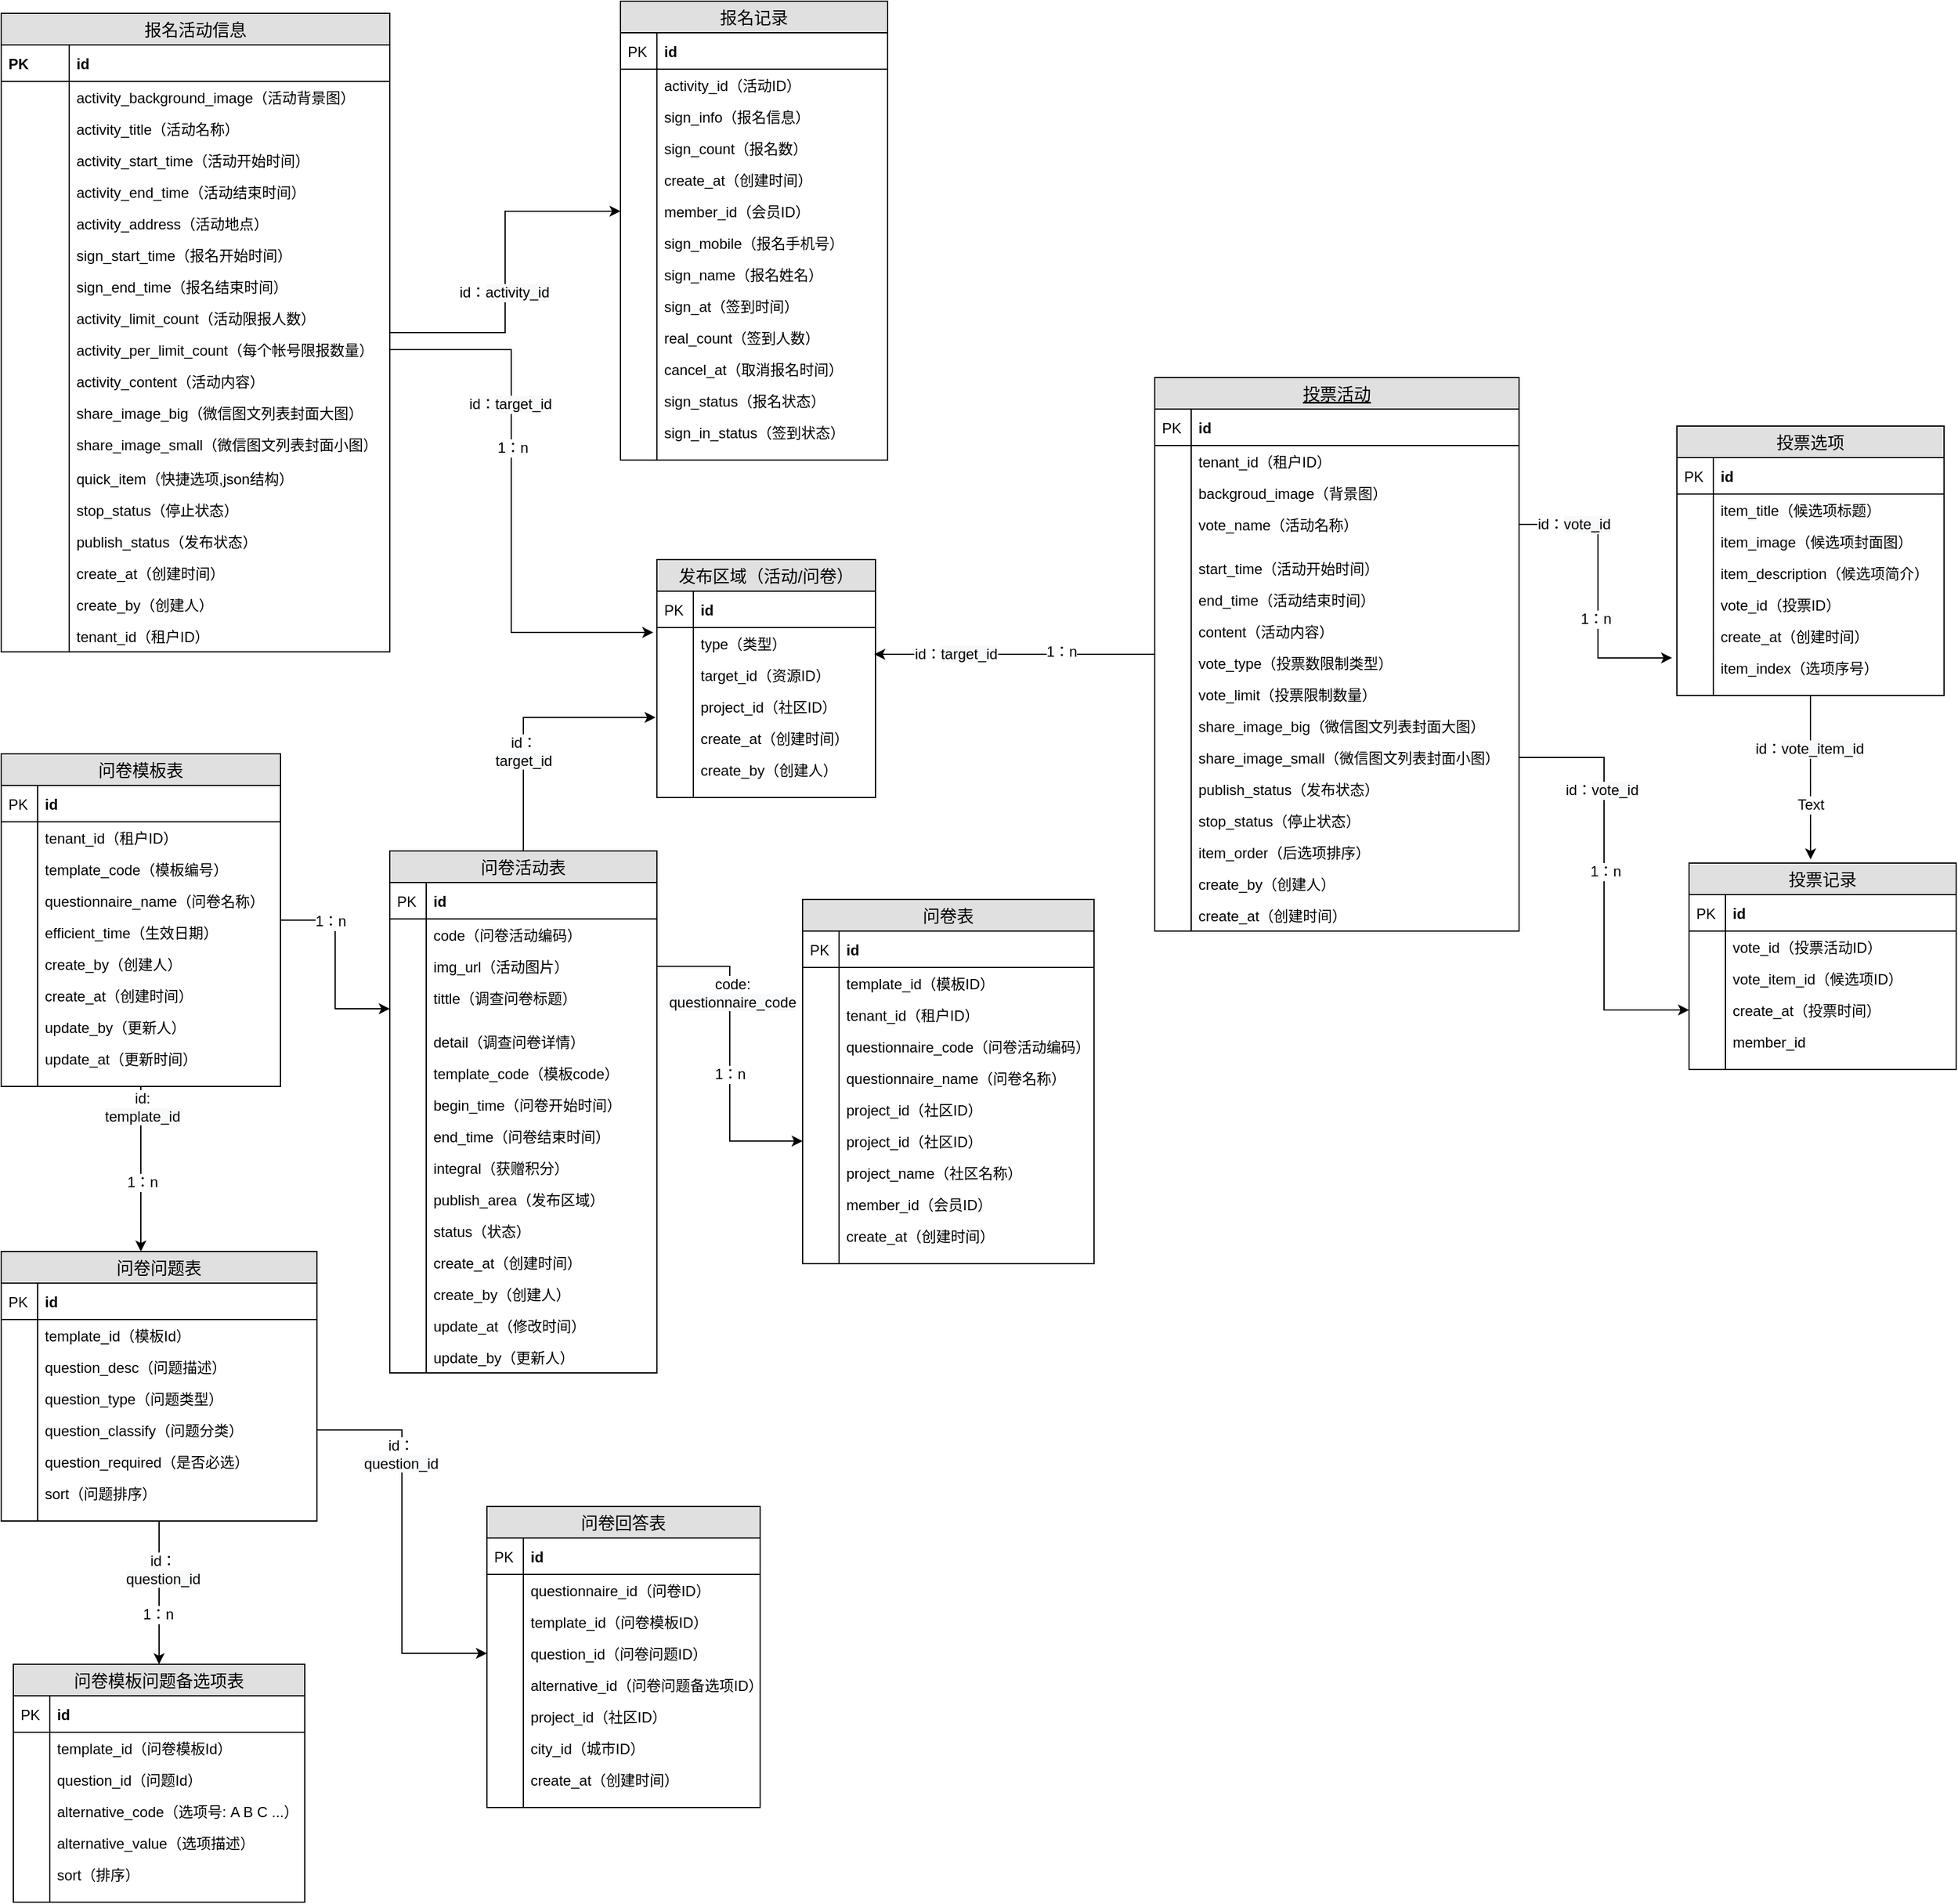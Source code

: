 <mxfile version="12.8.2" type="github">
  <diagram id="O0fWuw5IopagazOQFUop" name="Page-1">
    <mxGraphModel dx="2982" dy="568" grid="1" gridSize="10" guides="1" tooltips="1" connect="1" arrows="1" fold="1" page="1" pageScale="1" pageWidth="827" pageHeight="1169" math="0" shadow="0">
      <root>
        <mxCell id="0" />
        <mxCell id="1" parent="0" />
        <mxCell id="SlrczuAOAVrC-_Doq6n--35" value="" style="html=1;points=[];perimeter=orthogonalPerimeter;strokeColor=#FFFFFF;fillColor=#FFFFFF;" vertex="1" parent="1">
          <mxGeometry x="-10" y="320" width="10" height="80" as="geometry" />
        </mxCell>
        <mxCell id="SlrczuAOAVrC-_Doq6n--88" value="" style="edgeStyle=orthogonalEdgeStyle;rounded=0;orthogonalLoop=1;jettySize=auto;html=1;entryX=0;entryY=0.5;entryDx=0;entryDy=0;" edge="1" parent="1" source="SlrczuAOAVrC-_Doq6n--90" target="SlrczuAOAVrC-_Doq6n--140">
          <mxGeometry relative="1" as="geometry">
            <mxPoint x="-1210" y="333" as="targetPoint" />
          </mxGeometry>
        </mxCell>
        <mxCell id="SlrczuAOAVrC-_Doq6n--89" value="id：&lt;span style=&quot;text-align: left ; background-color: rgb(248 , 249 , 250)&quot;&gt;activity_id&lt;/span&gt;" style="text;html=1;align=center;verticalAlign=middle;resizable=0;points=[];labelBackgroundColor=#ffffff;" vertex="1" connectable="0" parent="SlrczuAOAVrC-_Doq6n--88">
          <mxGeometry x="-0.352" y="33" relative="1" as="geometry">
            <mxPoint as="offset" />
          </mxGeometry>
        </mxCell>
        <mxCell id="SlrczuAOAVrC-_Doq6n--90" value="报名活动信息" style="swimlane;fontStyle=0;childLayout=stackLayout;horizontal=1;startSize=26;fillColor=#e0e0e0;horizontalStack=0;resizeParent=1;resizeParentMax=0;resizeLast=0;collapsible=1;marginBottom=0;swimlaneFillColor=#ffffff;align=center;fontSize=14;" vertex="1" parent="1">
          <mxGeometry x="-1610" y="70" width="320" height="526" as="geometry" />
        </mxCell>
        <mxCell id="SlrczuAOAVrC-_Doq6n--91" value="id" style="shape=partialRectangle;top=0;left=0;right=0;bottom=1;align=left;verticalAlign=middle;fillColor=none;spacingLeft=60;spacingRight=4;overflow=hidden;rotatable=0;points=[[0,0.5],[1,0.5]];portConstraint=eastwest;dropTarget=0;fontStyle=1;fontSize=12;strokeColor=#000000;" vertex="1" parent="SlrczuAOAVrC-_Doq6n--90">
          <mxGeometry y="26" width="320" height="30" as="geometry" />
        </mxCell>
        <mxCell id="SlrczuAOAVrC-_Doq6n--92" value="PK" style="shape=partialRectangle;fontStyle=1;top=0;left=0;bottom=0;fillColor=none;align=left;verticalAlign=middle;spacingLeft=4;spacingRight=4;overflow=hidden;rotatable=0;points=[];portConstraint=eastwest;part=1;fontSize=12;" vertex="1" connectable="0" parent="SlrczuAOAVrC-_Doq6n--91">
          <mxGeometry width="56" height="30" as="geometry" />
        </mxCell>
        <mxCell id="SlrczuAOAVrC-_Doq6n--93" value="activity_background_image（活动背景图）" style="shape=partialRectangle;top=0;left=0;right=0;bottom=0;align=left;verticalAlign=top;fillColor=none;spacingLeft=60;spacingRight=4;overflow=hidden;rotatable=0;points=[[0,0.5],[1,0.5]];portConstraint=eastwest;dropTarget=0;fontSize=12;strokeColor=none;" vertex="1" parent="SlrczuAOAVrC-_Doq6n--90">
          <mxGeometry y="56" width="320" height="26" as="geometry" />
        </mxCell>
        <mxCell id="SlrczuAOAVrC-_Doq6n--94" value="" style="shape=partialRectangle;top=0;left=0;bottom=0;fillColor=none;align=left;verticalAlign=top;spacingLeft=4;spacingRight=4;overflow=hidden;rotatable=0;points=[];portConstraint=eastwest;part=1;fontSize=12;" vertex="1" connectable="0" parent="SlrczuAOAVrC-_Doq6n--93">
          <mxGeometry width="56" height="26" as="geometry" />
        </mxCell>
        <mxCell id="SlrczuAOAVrC-_Doq6n--95" value="activity_title（活动名称）" style="shape=partialRectangle;top=0;left=0;right=0;bottom=0;align=left;verticalAlign=top;fillColor=none;spacingLeft=60;spacingRight=4;overflow=hidden;rotatable=0;points=[[0,0.5],[1,0.5]];portConstraint=eastwest;dropTarget=0;fontSize=12;strokeColor=none;" vertex="1" parent="SlrczuAOAVrC-_Doq6n--90">
          <mxGeometry y="82" width="320" height="26" as="geometry" />
        </mxCell>
        <mxCell id="SlrczuAOAVrC-_Doq6n--96" value="" style="shape=partialRectangle;top=0;left=0;bottom=0;fillColor=none;align=left;verticalAlign=top;spacingLeft=4;spacingRight=4;overflow=hidden;rotatable=0;points=[];portConstraint=eastwest;part=1;fontSize=12;" vertex="1" connectable="0" parent="SlrczuAOAVrC-_Doq6n--95">
          <mxGeometry width="56" height="26" as="geometry" />
        </mxCell>
        <mxCell id="SlrczuAOAVrC-_Doq6n--97" value="activity_start_time（活动开始时间）" style="shape=partialRectangle;top=0;left=0;right=0;bottom=0;align=left;verticalAlign=top;fillColor=none;spacingLeft=60;spacingRight=4;overflow=hidden;rotatable=0;points=[[0,0.5],[1,0.5]];portConstraint=eastwest;dropTarget=0;fontSize=12;strokeColor=none;" vertex="1" parent="SlrczuAOAVrC-_Doq6n--90">
          <mxGeometry y="108" width="320" height="26" as="geometry" />
        </mxCell>
        <mxCell id="SlrczuAOAVrC-_Doq6n--98" value="" style="shape=partialRectangle;top=0;left=0;bottom=0;fillColor=none;align=left;verticalAlign=top;spacingLeft=4;spacingRight=4;overflow=hidden;rotatable=0;points=[];portConstraint=eastwest;part=1;fontSize=12;" vertex="1" connectable="0" parent="SlrczuAOAVrC-_Doq6n--97">
          <mxGeometry width="56" height="26" as="geometry" />
        </mxCell>
        <mxCell id="SlrczuAOAVrC-_Doq6n--99" value="activity_end_time（活动结束时间）" style="shape=partialRectangle;top=0;left=0;right=0;bottom=0;align=left;verticalAlign=top;fillColor=none;spacingLeft=60;spacingRight=4;overflow=hidden;rotatable=0;points=[[0,0.5],[1,0.5]];portConstraint=eastwest;dropTarget=0;fontSize=12;strokeColor=none;" vertex="1" parent="SlrczuAOAVrC-_Doq6n--90">
          <mxGeometry y="134" width="320" height="26" as="geometry" />
        </mxCell>
        <mxCell id="SlrczuAOAVrC-_Doq6n--100" value="" style="shape=partialRectangle;top=0;left=0;bottom=0;fillColor=none;align=left;verticalAlign=top;spacingLeft=4;spacingRight=4;overflow=hidden;rotatable=0;points=[];portConstraint=eastwest;part=1;fontSize=12;" vertex="1" connectable="0" parent="SlrczuAOAVrC-_Doq6n--99">
          <mxGeometry width="56" height="26" as="geometry" />
        </mxCell>
        <mxCell id="SlrczuAOAVrC-_Doq6n--101" value="activity_address（活动地点）" style="shape=partialRectangle;top=0;left=0;right=0;bottom=0;align=left;verticalAlign=top;fillColor=none;spacingLeft=60;spacingRight=4;overflow=hidden;rotatable=0;points=[[0,0.5],[1,0.5]];portConstraint=eastwest;dropTarget=0;fontSize=12;strokeColor=none;" vertex="1" parent="SlrczuAOAVrC-_Doq6n--90">
          <mxGeometry y="160" width="320" height="26" as="geometry" />
        </mxCell>
        <mxCell id="SlrczuAOAVrC-_Doq6n--102" value="" style="shape=partialRectangle;top=0;left=0;bottom=0;fillColor=none;align=left;verticalAlign=top;spacingLeft=4;spacingRight=4;overflow=hidden;rotatable=0;points=[];portConstraint=eastwest;part=1;fontSize=12;" vertex="1" connectable="0" parent="SlrczuAOAVrC-_Doq6n--101">
          <mxGeometry width="56" height="26" as="geometry" />
        </mxCell>
        <mxCell id="SlrczuAOAVrC-_Doq6n--103" value="sign_start_time（报名开始时间）" style="shape=partialRectangle;top=0;left=0;right=0;bottom=0;align=left;verticalAlign=top;fillColor=none;spacingLeft=60;spacingRight=4;overflow=hidden;rotatable=0;points=[[0,0.5],[1,0.5]];portConstraint=eastwest;dropTarget=0;fontSize=12;strokeColor=none;" vertex="1" parent="SlrczuAOAVrC-_Doq6n--90">
          <mxGeometry y="186" width="320" height="26" as="geometry" />
        </mxCell>
        <mxCell id="SlrczuAOAVrC-_Doq6n--104" value="" style="shape=partialRectangle;top=0;left=0;bottom=0;fillColor=none;align=left;verticalAlign=top;spacingLeft=4;spacingRight=4;overflow=hidden;rotatable=0;points=[];portConstraint=eastwest;part=1;fontSize=12;" vertex="1" connectable="0" parent="SlrczuAOAVrC-_Doq6n--103">
          <mxGeometry width="56" height="26" as="geometry" />
        </mxCell>
        <mxCell id="SlrczuAOAVrC-_Doq6n--105" value="sign_end_time（报名结束时间）" style="shape=partialRectangle;top=0;left=0;right=0;bottom=0;align=left;verticalAlign=top;fillColor=none;spacingLeft=60;spacingRight=4;overflow=hidden;rotatable=0;points=[[0,0.5],[1,0.5]];portConstraint=eastwest;dropTarget=0;fontSize=12;strokeColor=none;" vertex="1" parent="SlrczuAOAVrC-_Doq6n--90">
          <mxGeometry y="212" width="320" height="26" as="geometry" />
        </mxCell>
        <mxCell id="SlrczuAOAVrC-_Doq6n--106" value="" style="shape=partialRectangle;top=0;left=0;bottom=0;fillColor=none;align=left;verticalAlign=top;spacingLeft=4;spacingRight=4;overflow=hidden;rotatable=0;points=[];portConstraint=eastwest;part=1;fontSize=12;" vertex="1" connectable="0" parent="SlrczuAOAVrC-_Doq6n--105">
          <mxGeometry width="56" height="26" as="geometry" />
        </mxCell>
        <mxCell id="SlrczuAOAVrC-_Doq6n--107" value="activity_limit_count（活动限报人数）" style="shape=partialRectangle;top=0;left=0;right=0;bottom=0;align=left;verticalAlign=top;fillColor=none;spacingLeft=60;spacingRight=4;overflow=hidden;rotatable=0;points=[[0,0.5],[1,0.5]];portConstraint=eastwest;dropTarget=0;fontSize=12;strokeColor=none;" vertex="1" parent="SlrczuAOAVrC-_Doq6n--90">
          <mxGeometry y="238" width="320" height="26" as="geometry" />
        </mxCell>
        <mxCell id="SlrczuAOAVrC-_Doq6n--108" value="" style="shape=partialRectangle;top=0;left=0;bottom=0;fillColor=none;align=left;verticalAlign=top;spacingLeft=4;spacingRight=4;overflow=hidden;rotatable=0;points=[];portConstraint=eastwest;part=1;fontSize=12;" vertex="1" connectable="0" parent="SlrczuAOAVrC-_Doq6n--107">
          <mxGeometry width="56" height="26" as="geometry" />
        </mxCell>
        <mxCell id="SlrczuAOAVrC-_Doq6n--109" value="activity_per_limit_count（每个帐号限报数量）" style="shape=partialRectangle;top=0;left=0;right=0;bottom=0;align=left;verticalAlign=top;fillColor=none;spacingLeft=60;spacingRight=4;overflow=hidden;rotatable=0;points=[[0,0.5],[1,0.5]];portConstraint=eastwest;dropTarget=0;fontSize=12;strokeColor=none;" vertex="1" parent="SlrczuAOAVrC-_Doq6n--90">
          <mxGeometry y="264" width="320" height="26" as="geometry" />
        </mxCell>
        <mxCell id="SlrczuAOAVrC-_Doq6n--110" value="" style="shape=partialRectangle;top=0;left=0;bottom=0;fillColor=none;align=left;verticalAlign=top;spacingLeft=4;spacingRight=4;overflow=hidden;rotatable=0;points=[];portConstraint=eastwest;part=1;fontSize=12;" vertex="1" connectable="0" parent="SlrczuAOAVrC-_Doq6n--109">
          <mxGeometry width="56" height="26" as="geometry" />
        </mxCell>
        <mxCell id="SlrczuAOAVrC-_Doq6n--111" value="activity_content（活动内容）" style="shape=partialRectangle;top=0;left=0;right=0;bottom=0;align=left;verticalAlign=top;fillColor=none;spacingLeft=60;spacingRight=4;overflow=hidden;rotatable=0;points=[[0,0.5],[1,0.5]];portConstraint=eastwest;dropTarget=0;fontSize=12;strokeColor=none;" vertex="1" parent="SlrczuAOAVrC-_Doq6n--90">
          <mxGeometry y="290" width="320" height="26" as="geometry" />
        </mxCell>
        <mxCell id="SlrczuAOAVrC-_Doq6n--112" value="" style="shape=partialRectangle;top=0;left=0;bottom=0;fillColor=none;align=left;verticalAlign=top;spacingLeft=4;spacingRight=4;overflow=hidden;rotatable=0;points=[];portConstraint=eastwest;part=1;fontSize=12;" vertex="1" connectable="0" parent="SlrczuAOAVrC-_Doq6n--111">
          <mxGeometry width="56" height="26" as="geometry" />
        </mxCell>
        <mxCell id="SlrczuAOAVrC-_Doq6n--113" value="share_image_big（微信图文列表封面大图）" style="shape=partialRectangle;top=0;left=0;right=0;bottom=0;align=left;verticalAlign=top;fillColor=none;spacingLeft=60;spacingRight=4;overflow=hidden;rotatable=0;points=[[0,0.5],[1,0.5]];portConstraint=eastwest;dropTarget=0;fontSize=12;strokeColor=none;" vertex="1" parent="SlrczuAOAVrC-_Doq6n--90">
          <mxGeometry y="316" width="320" height="26" as="geometry" />
        </mxCell>
        <mxCell id="SlrczuAOAVrC-_Doq6n--114" value="" style="shape=partialRectangle;top=0;left=0;bottom=0;fillColor=none;align=left;verticalAlign=top;spacingLeft=4;spacingRight=4;overflow=hidden;rotatable=0;points=[];portConstraint=eastwest;part=1;fontSize=12;" vertex="1" connectable="0" parent="SlrczuAOAVrC-_Doq6n--113">
          <mxGeometry width="56" height="26" as="geometry" />
        </mxCell>
        <mxCell id="SlrczuAOAVrC-_Doq6n--115" value="share_image_small（微信图文列表封面小图）" style="shape=partialRectangle;top=0;left=0;right=0;bottom=0;align=left;verticalAlign=top;fillColor=none;spacingLeft=60;spacingRight=4;overflow=hidden;rotatable=0;points=[[0,0.5],[1,0.5]];portConstraint=eastwest;dropTarget=0;fontSize=12;strokeColor=none;" vertex="1" parent="SlrczuAOAVrC-_Doq6n--90">
          <mxGeometry y="342" width="320" height="28" as="geometry" />
        </mxCell>
        <mxCell id="SlrczuAOAVrC-_Doq6n--116" value="" style="shape=partialRectangle;top=0;left=0;bottom=0;fillColor=none;align=left;verticalAlign=top;spacingLeft=4;spacingRight=4;overflow=hidden;rotatable=0;points=[];portConstraint=eastwest;part=1;fontSize=12;" vertex="1" connectable="0" parent="SlrczuAOAVrC-_Doq6n--115">
          <mxGeometry width="56" height="28" as="geometry" />
        </mxCell>
        <mxCell id="SlrczuAOAVrC-_Doq6n--117" value="quick_item（快捷选项,json结构）" style="shape=partialRectangle;top=0;left=0;right=0;bottom=0;align=left;verticalAlign=top;fillColor=none;spacingLeft=60;spacingRight=4;overflow=hidden;rotatable=0;points=[[0,0.5],[1,0.5]];portConstraint=eastwest;dropTarget=0;fontSize=12;strokeColor=none;" vertex="1" parent="SlrczuAOAVrC-_Doq6n--90">
          <mxGeometry y="370" width="320" height="26" as="geometry" />
        </mxCell>
        <mxCell id="SlrczuAOAVrC-_Doq6n--118" value="" style="shape=partialRectangle;top=0;left=0;bottom=0;fillColor=none;align=left;verticalAlign=top;spacingLeft=4;spacingRight=4;overflow=hidden;rotatable=0;points=[];portConstraint=eastwest;part=1;fontSize=12;" vertex="1" connectable="0" parent="SlrczuAOAVrC-_Doq6n--117">
          <mxGeometry width="56" height="26" as="geometry" />
        </mxCell>
        <mxCell id="SlrczuAOAVrC-_Doq6n--119" value="stop_status（停止状态）" style="shape=partialRectangle;top=0;left=0;right=0;bottom=0;align=left;verticalAlign=top;fillColor=none;spacingLeft=60;spacingRight=4;overflow=hidden;rotatable=0;points=[[0,0.5],[1,0.5]];portConstraint=eastwest;dropTarget=0;fontSize=12;strokeColor=none;" vertex="1" parent="SlrczuAOAVrC-_Doq6n--90">
          <mxGeometry y="396" width="320" height="26" as="geometry" />
        </mxCell>
        <mxCell id="SlrczuAOAVrC-_Doq6n--120" value="" style="shape=partialRectangle;top=0;left=0;bottom=0;fillColor=none;align=left;verticalAlign=top;spacingLeft=4;spacingRight=4;overflow=hidden;rotatable=0;points=[];portConstraint=eastwest;part=1;fontSize=12;" vertex="1" connectable="0" parent="SlrczuAOAVrC-_Doq6n--119">
          <mxGeometry width="56" height="26" as="geometry" />
        </mxCell>
        <mxCell id="SlrczuAOAVrC-_Doq6n--121" value="publish_status（发布状态）" style="shape=partialRectangle;top=0;left=0;right=0;bottom=0;align=left;verticalAlign=top;fillColor=none;spacingLeft=60;spacingRight=4;overflow=hidden;rotatable=0;points=[[0,0.5],[1,0.5]];portConstraint=eastwest;dropTarget=0;fontSize=12;strokeColor=none;" vertex="1" parent="SlrczuAOAVrC-_Doq6n--90">
          <mxGeometry y="422" width="320" height="26" as="geometry" />
        </mxCell>
        <mxCell id="SlrczuAOAVrC-_Doq6n--122" value="" style="shape=partialRectangle;top=0;left=0;bottom=0;fillColor=none;align=left;verticalAlign=top;spacingLeft=4;spacingRight=4;overflow=hidden;rotatable=0;points=[];portConstraint=eastwest;part=1;fontSize=12;" vertex="1" connectable="0" parent="SlrczuAOAVrC-_Doq6n--121">
          <mxGeometry width="56" height="26" as="geometry" />
        </mxCell>
        <mxCell id="SlrczuAOAVrC-_Doq6n--123" value="create_at（创建时间）" style="shape=partialRectangle;top=0;left=0;right=0;bottom=0;align=left;verticalAlign=top;fillColor=none;spacingLeft=60;spacingRight=4;overflow=hidden;rotatable=0;points=[[0,0.5],[1,0.5]];portConstraint=eastwest;dropTarget=0;fontSize=12;strokeColor=none;" vertex="1" parent="SlrczuAOAVrC-_Doq6n--90">
          <mxGeometry y="448" width="320" height="26" as="geometry" />
        </mxCell>
        <mxCell id="SlrczuAOAVrC-_Doq6n--124" value="" style="shape=partialRectangle;top=0;left=0;bottom=0;fillColor=none;align=left;verticalAlign=top;spacingLeft=4;spacingRight=4;overflow=hidden;rotatable=0;points=[];portConstraint=eastwest;part=1;fontSize=12;" vertex="1" connectable="0" parent="SlrczuAOAVrC-_Doq6n--123">
          <mxGeometry width="56" height="26" as="geometry" />
        </mxCell>
        <mxCell id="SlrczuAOAVrC-_Doq6n--125" value="create_by（创建人）" style="shape=partialRectangle;top=0;left=0;right=0;bottom=0;align=left;verticalAlign=top;fillColor=none;spacingLeft=60;spacingRight=4;overflow=hidden;rotatable=0;points=[[0,0.5],[1,0.5]];portConstraint=eastwest;dropTarget=0;fontSize=12;strokeColor=none;" vertex="1" parent="SlrczuAOAVrC-_Doq6n--90">
          <mxGeometry y="474" width="320" height="26" as="geometry" />
        </mxCell>
        <mxCell id="SlrczuAOAVrC-_Doq6n--126" value="" style="shape=partialRectangle;top=0;left=0;bottom=0;fillColor=none;align=left;verticalAlign=top;spacingLeft=4;spacingRight=4;overflow=hidden;rotatable=0;points=[];portConstraint=eastwest;part=1;fontSize=12;" vertex="1" connectable="0" parent="SlrczuAOAVrC-_Doq6n--125">
          <mxGeometry width="56" height="26" as="geometry" />
        </mxCell>
        <mxCell id="SlrczuAOAVrC-_Doq6n--127" value="tenant_id（租户ID）" style="shape=partialRectangle;top=0;left=0;right=0;bottom=0;align=left;verticalAlign=top;fillColor=none;spacingLeft=60;spacingRight=4;overflow=hidden;rotatable=0;points=[[0,0.5],[1,0.5]];portConstraint=eastwest;dropTarget=0;fontSize=12;strokeColor=none;" vertex="1" parent="SlrczuAOAVrC-_Doq6n--90">
          <mxGeometry y="500" width="320" height="26" as="geometry" />
        </mxCell>
        <mxCell id="SlrczuAOAVrC-_Doq6n--128" value="" style="shape=partialRectangle;top=0;left=0;bottom=0;fillColor=none;align=left;verticalAlign=top;spacingLeft=4;spacingRight=4;overflow=hidden;rotatable=0;points=[];portConstraint=eastwest;part=1;fontSize=12;" vertex="1" connectable="0" parent="SlrczuAOAVrC-_Doq6n--127">
          <mxGeometry width="56" height="26" as="geometry" />
        </mxCell>
        <mxCell id="SlrczuAOAVrC-_Doq6n--129" value="报名记录" style="swimlane;fontStyle=0;childLayout=stackLayout;horizontal=1;startSize=26;fillColor=#e0e0e0;horizontalStack=0;resizeParent=1;resizeParentMax=0;resizeLast=0;collapsible=1;marginBottom=0;swimlaneFillColor=#ffffff;align=center;fontSize=14;strokeColor=#000000;" vertex="1" parent="1">
          <mxGeometry x="-1100" y="60" width="220" height="378" as="geometry" />
        </mxCell>
        <mxCell id="SlrczuAOAVrC-_Doq6n--130" value="id" style="shape=partialRectangle;top=0;left=0;right=0;bottom=1;align=left;verticalAlign=middle;fillColor=none;spacingLeft=34;spacingRight=4;overflow=hidden;rotatable=0;points=[[0,0.5],[1,0.5]];portConstraint=eastwest;dropTarget=0;fontStyle=1;fontSize=12;" vertex="1" parent="SlrczuAOAVrC-_Doq6n--129">
          <mxGeometry y="26" width="220" height="30" as="geometry" />
        </mxCell>
        <mxCell id="SlrczuAOAVrC-_Doq6n--131" value="PK" style="shape=partialRectangle;top=0;left=0;bottom=0;fillColor=none;align=left;verticalAlign=middle;spacingLeft=4;spacingRight=4;overflow=hidden;rotatable=0;points=[];portConstraint=eastwest;part=1;fontSize=12;" vertex="1" connectable="0" parent="SlrczuAOAVrC-_Doq6n--130">
          <mxGeometry width="30" height="30" as="geometry" />
        </mxCell>
        <mxCell id="SlrczuAOAVrC-_Doq6n--132" value="activity_id（活动ID）" style="shape=partialRectangle;top=0;left=0;right=0;bottom=0;align=left;verticalAlign=top;fillColor=none;spacingLeft=34;spacingRight=4;overflow=hidden;rotatable=0;points=[[0,0.5],[1,0.5]];portConstraint=eastwest;dropTarget=0;fontSize=12;" vertex="1" parent="SlrczuAOAVrC-_Doq6n--129">
          <mxGeometry y="56" width="220" height="26" as="geometry" />
        </mxCell>
        <mxCell id="SlrczuAOAVrC-_Doq6n--133" value="" style="shape=partialRectangle;top=0;left=0;bottom=0;fillColor=none;align=left;verticalAlign=top;spacingLeft=4;spacingRight=4;overflow=hidden;rotatable=0;points=[];portConstraint=eastwest;part=1;fontSize=12;" vertex="1" connectable="0" parent="SlrczuAOAVrC-_Doq6n--132">
          <mxGeometry width="30" height="26" as="geometry" />
        </mxCell>
        <mxCell id="SlrczuAOAVrC-_Doq6n--134" value="sign_info（报名信息）" style="shape=partialRectangle;top=0;left=0;right=0;bottom=0;align=left;verticalAlign=top;fillColor=none;spacingLeft=34;spacingRight=4;overflow=hidden;rotatable=0;points=[[0,0.5],[1,0.5]];portConstraint=eastwest;dropTarget=0;fontSize=12;" vertex="1" parent="SlrczuAOAVrC-_Doq6n--129">
          <mxGeometry y="82" width="220" height="26" as="geometry" />
        </mxCell>
        <mxCell id="SlrczuAOAVrC-_Doq6n--135" value="" style="shape=partialRectangle;top=0;left=0;bottom=0;fillColor=none;align=left;verticalAlign=top;spacingLeft=4;spacingRight=4;overflow=hidden;rotatable=0;points=[];portConstraint=eastwest;part=1;fontSize=12;" vertex="1" connectable="0" parent="SlrczuAOAVrC-_Doq6n--134">
          <mxGeometry width="30" height="26" as="geometry" />
        </mxCell>
        <mxCell id="SlrczuAOAVrC-_Doq6n--136" value="sign_count（报名数）" style="shape=partialRectangle;top=0;left=0;right=0;bottom=0;align=left;verticalAlign=top;fillColor=none;spacingLeft=34;spacingRight=4;overflow=hidden;rotatable=0;points=[[0,0.5],[1,0.5]];portConstraint=eastwest;dropTarget=0;fontSize=12;" vertex="1" parent="SlrczuAOAVrC-_Doq6n--129">
          <mxGeometry y="108" width="220" height="26" as="geometry" />
        </mxCell>
        <mxCell id="SlrczuAOAVrC-_Doq6n--137" value="" style="shape=partialRectangle;top=0;left=0;bottom=0;fillColor=none;align=left;verticalAlign=top;spacingLeft=4;spacingRight=4;overflow=hidden;rotatable=0;points=[];portConstraint=eastwest;part=1;fontSize=12;" vertex="1" connectable="0" parent="SlrczuAOAVrC-_Doq6n--136">
          <mxGeometry width="30" height="26" as="geometry" />
        </mxCell>
        <mxCell id="SlrczuAOAVrC-_Doq6n--138" value="create_at（创建时间）" style="shape=partialRectangle;top=0;left=0;right=0;bottom=0;align=left;verticalAlign=top;fillColor=none;spacingLeft=34;spacingRight=4;overflow=hidden;rotatable=0;points=[[0,0.5],[1,0.5]];portConstraint=eastwest;dropTarget=0;fontSize=12;" vertex="1" parent="SlrczuAOAVrC-_Doq6n--129">
          <mxGeometry y="134" width="220" height="26" as="geometry" />
        </mxCell>
        <mxCell id="SlrczuAOAVrC-_Doq6n--139" value="" style="shape=partialRectangle;top=0;left=0;bottom=0;fillColor=none;align=left;verticalAlign=top;spacingLeft=4;spacingRight=4;overflow=hidden;rotatable=0;points=[];portConstraint=eastwest;part=1;fontSize=12;" vertex="1" connectable="0" parent="SlrczuAOAVrC-_Doq6n--138">
          <mxGeometry width="30" height="26" as="geometry" />
        </mxCell>
        <mxCell id="SlrczuAOAVrC-_Doq6n--140" value="member_id（会员ID）" style="shape=partialRectangle;top=0;left=0;right=0;bottom=0;align=left;verticalAlign=top;fillColor=none;spacingLeft=34;spacingRight=4;overflow=hidden;rotatable=0;points=[[0,0.5],[1,0.5]];portConstraint=eastwest;dropTarget=0;fontSize=12;" vertex="1" parent="SlrczuAOAVrC-_Doq6n--129">
          <mxGeometry y="160" width="220" height="26" as="geometry" />
        </mxCell>
        <mxCell id="SlrczuAOAVrC-_Doq6n--141" value="" style="shape=partialRectangle;top=0;left=0;bottom=0;fillColor=none;align=left;verticalAlign=top;spacingLeft=4;spacingRight=4;overflow=hidden;rotatable=0;points=[];portConstraint=eastwest;part=1;fontSize=12;" vertex="1" connectable="0" parent="SlrczuAOAVrC-_Doq6n--140">
          <mxGeometry width="30" height="26" as="geometry" />
        </mxCell>
        <mxCell id="SlrczuAOAVrC-_Doq6n--142" value="sign_mobile（报名手机号）" style="shape=partialRectangle;top=0;left=0;right=0;bottom=0;align=left;verticalAlign=top;fillColor=none;spacingLeft=34;spacingRight=4;overflow=hidden;rotatable=0;points=[[0,0.5],[1,0.5]];portConstraint=eastwest;dropTarget=0;fontSize=12;" vertex="1" parent="SlrczuAOAVrC-_Doq6n--129">
          <mxGeometry y="186" width="220" height="26" as="geometry" />
        </mxCell>
        <mxCell id="SlrczuAOAVrC-_Doq6n--143" value="" style="shape=partialRectangle;top=0;left=0;bottom=0;fillColor=none;align=left;verticalAlign=top;spacingLeft=4;spacingRight=4;overflow=hidden;rotatable=0;points=[];portConstraint=eastwest;part=1;fontSize=12;" vertex="1" connectable="0" parent="SlrczuAOAVrC-_Doq6n--142">
          <mxGeometry width="30" height="26" as="geometry" />
        </mxCell>
        <mxCell id="SlrczuAOAVrC-_Doq6n--144" value="sign_name（报名姓名）" style="shape=partialRectangle;top=0;left=0;right=0;bottom=0;align=left;verticalAlign=top;fillColor=none;spacingLeft=34;spacingRight=4;overflow=hidden;rotatable=0;points=[[0,0.5],[1,0.5]];portConstraint=eastwest;dropTarget=0;fontSize=12;" vertex="1" parent="SlrczuAOAVrC-_Doq6n--129">
          <mxGeometry y="212" width="220" height="26" as="geometry" />
        </mxCell>
        <mxCell id="SlrczuAOAVrC-_Doq6n--145" value="" style="shape=partialRectangle;top=0;left=0;bottom=0;fillColor=none;align=left;verticalAlign=top;spacingLeft=4;spacingRight=4;overflow=hidden;rotatable=0;points=[];portConstraint=eastwest;part=1;fontSize=12;" vertex="1" connectable="0" parent="SlrczuAOAVrC-_Doq6n--144">
          <mxGeometry width="30" height="26" as="geometry" />
        </mxCell>
        <mxCell id="SlrczuAOAVrC-_Doq6n--146" value="sign_at（签到时间）" style="shape=partialRectangle;top=0;left=0;right=0;bottom=0;align=left;verticalAlign=top;fillColor=none;spacingLeft=34;spacingRight=4;overflow=hidden;rotatable=0;points=[[0,0.5],[1,0.5]];portConstraint=eastwest;dropTarget=0;fontSize=12;" vertex="1" parent="SlrczuAOAVrC-_Doq6n--129">
          <mxGeometry y="238" width="220" height="26" as="geometry" />
        </mxCell>
        <mxCell id="SlrczuAOAVrC-_Doq6n--147" value="" style="shape=partialRectangle;top=0;left=0;bottom=0;fillColor=none;align=left;verticalAlign=top;spacingLeft=4;spacingRight=4;overflow=hidden;rotatable=0;points=[];portConstraint=eastwest;part=1;fontSize=12;" vertex="1" connectable="0" parent="SlrczuAOAVrC-_Doq6n--146">
          <mxGeometry width="30" height="26" as="geometry" />
        </mxCell>
        <mxCell id="SlrczuAOAVrC-_Doq6n--148" value="real_count（签到人数）" style="shape=partialRectangle;top=0;left=0;right=0;bottom=0;align=left;verticalAlign=top;fillColor=none;spacingLeft=34;spacingRight=4;overflow=hidden;rotatable=0;points=[[0,0.5],[1,0.5]];portConstraint=eastwest;dropTarget=0;fontSize=12;" vertex="1" parent="SlrczuAOAVrC-_Doq6n--129">
          <mxGeometry y="264" width="220" height="26" as="geometry" />
        </mxCell>
        <mxCell id="SlrczuAOAVrC-_Doq6n--149" value="" style="shape=partialRectangle;top=0;left=0;bottom=0;fillColor=none;align=left;verticalAlign=top;spacingLeft=4;spacingRight=4;overflow=hidden;rotatable=0;points=[];portConstraint=eastwest;part=1;fontSize=12;" vertex="1" connectable="0" parent="SlrczuAOAVrC-_Doq6n--148">
          <mxGeometry width="30" height="26" as="geometry" />
        </mxCell>
        <mxCell id="SlrczuAOAVrC-_Doq6n--150" value="cancel_at（取消报名时间）" style="shape=partialRectangle;top=0;left=0;right=0;bottom=0;align=left;verticalAlign=top;fillColor=none;spacingLeft=34;spacingRight=4;overflow=hidden;rotatable=0;points=[[0,0.5],[1,0.5]];portConstraint=eastwest;dropTarget=0;fontSize=12;" vertex="1" parent="SlrczuAOAVrC-_Doq6n--129">
          <mxGeometry y="290" width="220" height="26" as="geometry" />
        </mxCell>
        <mxCell id="SlrczuAOAVrC-_Doq6n--151" value="" style="shape=partialRectangle;top=0;left=0;bottom=0;fillColor=none;align=left;verticalAlign=top;spacingLeft=4;spacingRight=4;overflow=hidden;rotatable=0;points=[];portConstraint=eastwest;part=1;fontSize=12;" vertex="1" connectable="0" parent="SlrczuAOAVrC-_Doq6n--150">
          <mxGeometry width="30" height="26" as="geometry" />
        </mxCell>
        <mxCell id="SlrczuAOAVrC-_Doq6n--152" value="sign_status（报名状态）" style="shape=partialRectangle;top=0;left=0;right=0;bottom=0;align=left;verticalAlign=top;fillColor=none;spacingLeft=34;spacingRight=4;overflow=hidden;rotatable=0;points=[[0,0.5],[1,0.5]];portConstraint=eastwest;dropTarget=0;fontSize=12;" vertex="1" parent="SlrczuAOAVrC-_Doq6n--129">
          <mxGeometry y="316" width="220" height="26" as="geometry" />
        </mxCell>
        <mxCell id="SlrczuAOAVrC-_Doq6n--153" value="" style="shape=partialRectangle;top=0;left=0;bottom=0;fillColor=none;align=left;verticalAlign=top;spacingLeft=4;spacingRight=4;overflow=hidden;rotatable=0;points=[];portConstraint=eastwest;part=1;fontSize=12;" vertex="1" connectable="0" parent="SlrczuAOAVrC-_Doq6n--152">
          <mxGeometry width="30" height="26" as="geometry" />
        </mxCell>
        <mxCell id="SlrczuAOAVrC-_Doq6n--154" value="sign_in_status（签到状态）" style="shape=partialRectangle;top=0;left=0;right=0;bottom=0;align=left;verticalAlign=top;fillColor=none;spacingLeft=34;spacingRight=4;overflow=hidden;rotatable=0;points=[[0,0.5],[1,0.5]];portConstraint=eastwest;dropTarget=0;fontSize=12;" vertex="1" parent="SlrczuAOAVrC-_Doq6n--129">
          <mxGeometry y="342" width="220" height="26" as="geometry" />
        </mxCell>
        <mxCell id="SlrczuAOAVrC-_Doq6n--155" value="" style="shape=partialRectangle;top=0;left=0;bottom=0;fillColor=none;align=left;verticalAlign=top;spacingLeft=4;spacingRight=4;overflow=hidden;rotatable=0;points=[];portConstraint=eastwest;part=1;fontSize=12;" vertex="1" connectable="0" parent="SlrczuAOAVrC-_Doq6n--154">
          <mxGeometry width="30" height="26" as="geometry" />
        </mxCell>
        <mxCell id="SlrczuAOAVrC-_Doq6n--156" value="" style="shape=partialRectangle;top=0;left=0;right=0;bottom=0;align=left;verticalAlign=top;fillColor=none;spacingLeft=34;spacingRight=4;overflow=hidden;rotatable=0;points=[[0,0.5],[1,0.5]];portConstraint=eastwest;dropTarget=0;fontSize=12;" vertex="1" parent="SlrczuAOAVrC-_Doq6n--129">
          <mxGeometry y="368" width="220" height="10" as="geometry" />
        </mxCell>
        <mxCell id="SlrczuAOAVrC-_Doq6n--157" value="" style="shape=partialRectangle;top=0;left=0;bottom=0;fillColor=none;align=left;verticalAlign=top;spacingLeft=4;spacingRight=4;overflow=hidden;rotatable=0;points=[];portConstraint=eastwest;part=1;fontSize=12;" vertex="1" connectable="0" parent="SlrczuAOAVrC-_Doq6n--156">
          <mxGeometry width="30" height="10" as="geometry" />
        </mxCell>
        <mxCell id="SlrczuAOAVrC-_Doq6n--158" value="发布区域（活动/问卷）" style="swimlane;fontStyle=0;childLayout=stackLayout;horizontal=1;startSize=26;fillColor=#e0e0e0;horizontalStack=0;resizeParent=1;resizeParentMax=0;resizeLast=0;collapsible=1;marginBottom=0;swimlaneFillColor=#ffffff;align=center;fontSize=14;strokeColor=#000000;" vertex="1" parent="1">
          <mxGeometry x="-1070" y="520" width="180" height="196" as="geometry" />
        </mxCell>
        <mxCell id="SlrczuAOAVrC-_Doq6n--159" value="id" style="shape=partialRectangle;top=0;left=0;right=0;bottom=1;align=left;verticalAlign=middle;fillColor=none;spacingLeft=34;spacingRight=4;overflow=hidden;rotatable=0;points=[[0,0.5],[1,0.5]];portConstraint=eastwest;dropTarget=0;fontStyle=1;fontSize=12;" vertex="1" parent="SlrczuAOAVrC-_Doq6n--158">
          <mxGeometry y="26" width="180" height="30" as="geometry" />
        </mxCell>
        <mxCell id="SlrczuAOAVrC-_Doq6n--160" value="PK" style="shape=partialRectangle;top=0;left=0;bottom=0;fillColor=none;align=left;verticalAlign=middle;spacingLeft=4;spacingRight=4;overflow=hidden;rotatable=0;points=[];portConstraint=eastwest;part=1;fontSize=12;" vertex="1" connectable="0" parent="SlrczuAOAVrC-_Doq6n--159">
          <mxGeometry width="30" height="30" as="geometry" />
        </mxCell>
        <mxCell id="SlrczuAOAVrC-_Doq6n--161" value="type（类型）" style="shape=partialRectangle;top=0;left=0;right=0;bottom=0;align=left;verticalAlign=top;fillColor=none;spacingLeft=34;spacingRight=4;overflow=hidden;rotatable=0;points=[[0,0.5],[1,0.5]];portConstraint=eastwest;dropTarget=0;fontSize=12;" vertex="1" parent="SlrczuAOAVrC-_Doq6n--158">
          <mxGeometry y="56" width="180" height="26" as="geometry" />
        </mxCell>
        <mxCell id="SlrczuAOAVrC-_Doq6n--162" value="" style="shape=partialRectangle;top=0;left=0;bottom=0;fillColor=none;align=left;verticalAlign=top;spacingLeft=4;spacingRight=4;overflow=hidden;rotatable=0;points=[];portConstraint=eastwest;part=1;fontSize=12;" vertex="1" connectable="0" parent="SlrczuAOAVrC-_Doq6n--161">
          <mxGeometry width="30" height="26" as="geometry" />
        </mxCell>
        <mxCell id="SlrczuAOAVrC-_Doq6n--163" value="target_id（资源ID）" style="shape=partialRectangle;top=0;left=0;right=0;bottom=0;align=left;verticalAlign=top;fillColor=none;spacingLeft=34;spacingRight=4;overflow=hidden;rotatable=0;points=[[0,0.5],[1,0.5]];portConstraint=eastwest;dropTarget=0;fontSize=12;" vertex="1" parent="SlrczuAOAVrC-_Doq6n--158">
          <mxGeometry y="82" width="180" height="26" as="geometry" />
        </mxCell>
        <mxCell id="SlrczuAOAVrC-_Doq6n--164" value="" style="shape=partialRectangle;top=0;left=0;bottom=0;fillColor=none;align=left;verticalAlign=top;spacingLeft=4;spacingRight=4;overflow=hidden;rotatable=0;points=[];portConstraint=eastwest;part=1;fontSize=12;" vertex="1" connectable="0" parent="SlrczuAOAVrC-_Doq6n--163">
          <mxGeometry width="30" height="26" as="geometry" />
        </mxCell>
        <mxCell id="SlrczuAOAVrC-_Doq6n--165" value="project_id（社区ID）" style="shape=partialRectangle;top=0;left=0;right=0;bottom=0;align=left;verticalAlign=top;fillColor=none;spacingLeft=34;spacingRight=4;overflow=hidden;rotatable=0;points=[[0,0.5],[1,0.5]];portConstraint=eastwest;dropTarget=0;fontSize=12;" vertex="1" parent="SlrczuAOAVrC-_Doq6n--158">
          <mxGeometry y="108" width="180" height="26" as="geometry" />
        </mxCell>
        <mxCell id="SlrczuAOAVrC-_Doq6n--166" value="" style="shape=partialRectangle;top=0;left=0;bottom=0;fillColor=none;align=left;verticalAlign=top;spacingLeft=4;spacingRight=4;overflow=hidden;rotatable=0;points=[];portConstraint=eastwest;part=1;fontSize=12;" vertex="1" connectable="0" parent="SlrczuAOAVrC-_Doq6n--165">
          <mxGeometry width="30" height="26" as="geometry" />
        </mxCell>
        <mxCell id="SlrczuAOAVrC-_Doq6n--167" value="create_at（创建时间）" style="shape=partialRectangle;top=0;left=0;right=0;bottom=0;align=left;verticalAlign=top;fillColor=none;spacingLeft=34;spacingRight=4;overflow=hidden;rotatable=0;points=[[0,0.5],[1,0.5]];portConstraint=eastwest;dropTarget=0;fontSize=12;" vertex="1" parent="SlrczuAOAVrC-_Doq6n--158">
          <mxGeometry y="134" width="180" height="26" as="geometry" />
        </mxCell>
        <mxCell id="SlrczuAOAVrC-_Doq6n--168" value="" style="shape=partialRectangle;top=0;left=0;bottom=0;fillColor=none;align=left;verticalAlign=top;spacingLeft=4;spacingRight=4;overflow=hidden;rotatable=0;points=[];portConstraint=eastwest;part=1;fontSize=12;" vertex="1" connectable="0" parent="SlrczuAOAVrC-_Doq6n--167">
          <mxGeometry width="30" height="26" as="geometry" />
        </mxCell>
        <mxCell id="SlrczuAOAVrC-_Doq6n--169" value="create_by（创建人）" style="shape=partialRectangle;top=0;left=0;right=0;bottom=0;align=left;verticalAlign=top;fillColor=none;spacingLeft=34;spacingRight=4;overflow=hidden;rotatable=0;points=[[0,0.5],[1,0.5]];portConstraint=eastwest;dropTarget=0;fontSize=12;" vertex="1" parent="SlrczuAOAVrC-_Doq6n--158">
          <mxGeometry y="160" width="180" height="26" as="geometry" />
        </mxCell>
        <mxCell id="SlrczuAOAVrC-_Doq6n--170" value="" style="shape=partialRectangle;top=0;left=0;bottom=0;fillColor=none;align=left;verticalAlign=top;spacingLeft=4;spacingRight=4;overflow=hidden;rotatable=0;points=[];portConstraint=eastwest;part=1;fontSize=12;" vertex="1" connectable="0" parent="SlrczuAOAVrC-_Doq6n--169">
          <mxGeometry width="30" height="26" as="geometry" />
        </mxCell>
        <mxCell id="SlrczuAOAVrC-_Doq6n--171" value="" style="shape=partialRectangle;top=0;left=0;right=0;bottom=0;align=left;verticalAlign=top;fillColor=none;spacingLeft=34;spacingRight=4;overflow=hidden;rotatable=0;points=[[0,0.5],[1,0.5]];portConstraint=eastwest;dropTarget=0;fontSize=12;" vertex="1" parent="SlrczuAOAVrC-_Doq6n--158">
          <mxGeometry y="186" width="180" height="10" as="geometry" />
        </mxCell>
        <mxCell id="SlrczuAOAVrC-_Doq6n--172" value="" style="shape=partialRectangle;top=0;left=0;bottom=0;fillColor=none;align=left;verticalAlign=top;spacingLeft=4;spacingRight=4;overflow=hidden;rotatable=0;points=[];portConstraint=eastwest;part=1;fontSize=12;" vertex="1" connectable="0" parent="SlrczuAOAVrC-_Doq6n--171">
          <mxGeometry width="30" height="10" as="geometry" />
        </mxCell>
        <mxCell id="SlrczuAOAVrC-_Doq6n--173" value="问卷表" style="swimlane;fontStyle=0;childLayout=stackLayout;horizontal=1;startSize=26;fillColor=#e0e0e0;horizontalStack=0;resizeParent=1;resizeParentMax=0;resizeLast=0;collapsible=1;marginBottom=0;swimlaneFillColor=#ffffff;align=center;fontSize=14;strokeColor=#000000;" vertex="1" parent="1">
          <mxGeometry x="-950" y="800" width="240" height="300" as="geometry" />
        </mxCell>
        <mxCell id="SlrczuAOAVrC-_Doq6n--174" value="id" style="shape=partialRectangle;top=0;left=0;right=0;bottom=1;align=left;verticalAlign=middle;fillColor=none;spacingLeft=34;spacingRight=4;overflow=hidden;rotatable=0;points=[[0,0.5],[1,0.5]];portConstraint=eastwest;dropTarget=0;fontStyle=1;fontSize=12;" vertex="1" parent="SlrczuAOAVrC-_Doq6n--173">
          <mxGeometry y="26" width="240" height="30" as="geometry" />
        </mxCell>
        <mxCell id="SlrczuAOAVrC-_Doq6n--175" value="PK" style="shape=partialRectangle;top=0;left=0;bottom=0;fillColor=none;align=left;verticalAlign=middle;spacingLeft=4;spacingRight=4;overflow=hidden;rotatable=0;points=[];portConstraint=eastwest;part=1;fontSize=12;" vertex="1" connectable="0" parent="SlrczuAOAVrC-_Doq6n--174">
          <mxGeometry width="30" height="30" as="geometry" />
        </mxCell>
        <mxCell id="SlrczuAOAVrC-_Doq6n--176" value="template_id（模板ID）" style="shape=partialRectangle;top=0;left=0;right=0;bottom=0;align=left;verticalAlign=top;fillColor=none;spacingLeft=34;spacingRight=4;overflow=hidden;rotatable=0;points=[[0,0.5],[1,0.5]];portConstraint=eastwest;dropTarget=0;fontSize=12;" vertex="1" parent="SlrczuAOAVrC-_Doq6n--173">
          <mxGeometry y="56" width="240" height="26" as="geometry" />
        </mxCell>
        <mxCell id="SlrczuAOAVrC-_Doq6n--177" value="" style="shape=partialRectangle;top=0;left=0;bottom=0;fillColor=none;align=left;verticalAlign=top;spacingLeft=4;spacingRight=4;overflow=hidden;rotatable=0;points=[];portConstraint=eastwest;part=1;fontSize=12;" vertex="1" connectable="0" parent="SlrczuAOAVrC-_Doq6n--176">
          <mxGeometry width="30" height="26" as="geometry" />
        </mxCell>
        <mxCell id="SlrczuAOAVrC-_Doq6n--178" value="tenant_id（租户ID）" style="shape=partialRectangle;top=0;left=0;right=0;bottom=0;align=left;verticalAlign=top;fillColor=none;spacingLeft=34;spacingRight=4;overflow=hidden;rotatable=0;points=[[0,0.5],[1,0.5]];portConstraint=eastwest;dropTarget=0;fontSize=12;" vertex="1" parent="SlrczuAOAVrC-_Doq6n--173">
          <mxGeometry y="82" width="240" height="26" as="geometry" />
        </mxCell>
        <mxCell id="SlrczuAOAVrC-_Doq6n--179" value="" style="shape=partialRectangle;top=0;left=0;bottom=0;fillColor=none;align=left;verticalAlign=top;spacingLeft=4;spacingRight=4;overflow=hidden;rotatable=0;points=[];portConstraint=eastwest;part=1;fontSize=12;" vertex="1" connectable="0" parent="SlrczuAOAVrC-_Doq6n--178">
          <mxGeometry width="30" height="26" as="geometry" />
        </mxCell>
        <mxCell id="SlrczuAOAVrC-_Doq6n--180" value="questionnaire_code（问卷活动编码）" style="shape=partialRectangle;top=0;left=0;right=0;bottom=0;align=left;verticalAlign=top;fillColor=none;spacingLeft=34;spacingRight=4;overflow=hidden;rotatable=0;points=[[0,0.5],[1,0.5]];portConstraint=eastwest;dropTarget=0;fontSize=12;" vertex="1" parent="SlrczuAOAVrC-_Doq6n--173">
          <mxGeometry y="108" width="240" height="26" as="geometry" />
        </mxCell>
        <mxCell id="SlrczuAOAVrC-_Doq6n--181" value="" style="shape=partialRectangle;top=0;left=0;bottom=0;fillColor=none;align=left;verticalAlign=top;spacingLeft=4;spacingRight=4;overflow=hidden;rotatable=0;points=[];portConstraint=eastwest;part=1;fontSize=12;" vertex="1" connectable="0" parent="SlrczuAOAVrC-_Doq6n--180">
          <mxGeometry width="30" height="26" as="geometry" />
        </mxCell>
        <mxCell id="SlrczuAOAVrC-_Doq6n--182" value="questionnaire_name（问卷名称）" style="shape=partialRectangle;top=0;left=0;right=0;bottom=0;align=left;verticalAlign=top;fillColor=none;spacingLeft=34;spacingRight=4;overflow=hidden;rotatable=0;points=[[0,0.5],[1,0.5]];portConstraint=eastwest;dropTarget=0;fontSize=12;" vertex="1" parent="SlrczuAOAVrC-_Doq6n--173">
          <mxGeometry y="134" width="240" height="26" as="geometry" />
        </mxCell>
        <mxCell id="SlrczuAOAVrC-_Doq6n--183" value="" style="shape=partialRectangle;top=0;left=0;bottom=0;fillColor=none;align=left;verticalAlign=top;spacingLeft=4;spacingRight=4;overflow=hidden;rotatable=0;points=[];portConstraint=eastwest;part=1;fontSize=12;" vertex="1" connectable="0" parent="SlrczuAOAVrC-_Doq6n--182">
          <mxGeometry width="30" height="26" as="geometry" />
        </mxCell>
        <mxCell id="SlrczuAOAVrC-_Doq6n--184" value="project_id（社区ID）" style="shape=partialRectangle;top=0;left=0;right=0;bottom=0;align=left;verticalAlign=top;fillColor=none;spacingLeft=34;spacingRight=4;overflow=hidden;rotatable=0;points=[[0,0.5],[1,0.5]];portConstraint=eastwest;dropTarget=0;fontSize=12;" vertex="1" parent="SlrczuAOAVrC-_Doq6n--173">
          <mxGeometry y="160" width="240" height="26" as="geometry" />
        </mxCell>
        <mxCell id="SlrczuAOAVrC-_Doq6n--185" value="" style="shape=partialRectangle;top=0;left=0;bottom=0;fillColor=none;align=left;verticalAlign=top;spacingLeft=4;spacingRight=4;overflow=hidden;rotatable=0;points=[];portConstraint=eastwest;part=1;fontSize=12;" vertex="1" connectable="0" parent="SlrczuAOAVrC-_Doq6n--184">
          <mxGeometry width="30" height="26" as="geometry" />
        </mxCell>
        <mxCell id="SlrczuAOAVrC-_Doq6n--186" value="project_id（社区ID）" style="shape=partialRectangle;top=0;left=0;right=0;bottom=0;align=left;verticalAlign=top;fillColor=none;spacingLeft=34;spacingRight=4;overflow=hidden;rotatable=0;points=[[0,0.5],[1,0.5]];portConstraint=eastwest;dropTarget=0;fontSize=12;" vertex="1" parent="SlrczuAOAVrC-_Doq6n--173">
          <mxGeometry y="186" width="240" height="26" as="geometry" />
        </mxCell>
        <mxCell id="SlrczuAOAVrC-_Doq6n--187" value="" style="shape=partialRectangle;top=0;left=0;bottom=0;fillColor=none;align=left;verticalAlign=top;spacingLeft=4;spacingRight=4;overflow=hidden;rotatable=0;points=[];portConstraint=eastwest;part=1;fontSize=12;" vertex="1" connectable="0" parent="SlrczuAOAVrC-_Doq6n--186">
          <mxGeometry width="30" height="26" as="geometry" />
        </mxCell>
        <mxCell id="SlrczuAOAVrC-_Doq6n--188" value="project_name（社区名称）" style="shape=partialRectangle;top=0;left=0;right=0;bottom=0;align=left;verticalAlign=top;fillColor=none;spacingLeft=34;spacingRight=4;overflow=hidden;rotatable=0;points=[[0,0.5],[1,0.5]];portConstraint=eastwest;dropTarget=0;fontSize=12;" vertex="1" parent="SlrczuAOAVrC-_Doq6n--173">
          <mxGeometry y="212" width="240" height="26" as="geometry" />
        </mxCell>
        <mxCell id="SlrczuAOAVrC-_Doq6n--189" value="" style="shape=partialRectangle;top=0;left=0;bottom=0;fillColor=none;align=left;verticalAlign=top;spacingLeft=4;spacingRight=4;overflow=hidden;rotatable=0;points=[];portConstraint=eastwest;part=1;fontSize=12;" vertex="1" connectable="0" parent="SlrczuAOAVrC-_Doq6n--188">
          <mxGeometry width="30" height="26" as="geometry" />
        </mxCell>
        <mxCell id="SlrczuAOAVrC-_Doq6n--190" value="member_id（会员ID）" style="shape=partialRectangle;top=0;left=0;right=0;bottom=0;align=left;verticalAlign=top;fillColor=none;spacingLeft=34;spacingRight=4;overflow=hidden;rotatable=0;points=[[0,0.5],[1,0.5]];portConstraint=eastwest;dropTarget=0;fontSize=12;" vertex="1" parent="SlrczuAOAVrC-_Doq6n--173">
          <mxGeometry y="238" width="240" height="26" as="geometry" />
        </mxCell>
        <mxCell id="SlrczuAOAVrC-_Doq6n--191" value="" style="shape=partialRectangle;top=0;left=0;bottom=0;fillColor=none;align=left;verticalAlign=top;spacingLeft=4;spacingRight=4;overflow=hidden;rotatable=0;points=[];portConstraint=eastwest;part=1;fontSize=12;" vertex="1" connectable="0" parent="SlrczuAOAVrC-_Doq6n--190">
          <mxGeometry width="30" height="26" as="geometry" />
        </mxCell>
        <mxCell id="SlrczuAOAVrC-_Doq6n--192" value="create_at（创建时间）" style="shape=partialRectangle;top=0;left=0;right=0;bottom=0;align=left;verticalAlign=top;fillColor=none;spacingLeft=34;spacingRight=4;overflow=hidden;rotatable=0;points=[[0,0.5],[1,0.5]];portConstraint=eastwest;dropTarget=0;fontSize=12;" vertex="1" parent="SlrczuAOAVrC-_Doq6n--173">
          <mxGeometry y="264" width="240" height="26" as="geometry" />
        </mxCell>
        <mxCell id="SlrczuAOAVrC-_Doq6n--193" value="" style="shape=partialRectangle;top=0;left=0;bottom=0;fillColor=none;align=left;verticalAlign=top;spacingLeft=4;spacingRight=4;overflow=hidden;rotatable=0;points=[];portConstraint=eastwest;part=1;fontSize=12;" vertex="1" connectable="0" parent="SlrczuAOAVrC-_Doq6n--192">
          <mxGeometry width="30" height="26" as="geometry" />
        </mxCell>
        <mxCell id="SlrczuAOAVrC-_Doq6n--194" value="" style="shape=partialRectangle;top=0;left=0;right=0;bottom=0;align=left;verticalAlign=top;fillColor=none;spacingLeft=34;spacingRight=4;overflow=hidden;rotatable=0;points=[[0,0.5],[1,0.5]];portConstraint=eastwest;dropTarget=0;fontSize=12;" vertex="1" parent="SlrczuAOAVrC-_Doq6n--173">
          <mxGeometry y="290" width="240" height="10" as="geometry" />
        </mxCell>
        <mxCell id="SlrczuAOAVrC-_Doq6n--195" value="" style="shape=partialRectangle;top=0;left=0;bottom=0;fillColor=none;align=left;verticalAlign=top;spacingLeft=4;spacingRight=4;overflow=hidden;rotatable=0;points=[];portConstraint=eastwest;part=1;fontSize=12;" vertex="1" connectable="0" parent="SlrczuAOAVrC-_Doq6n--194">
          <mxGeometry width="30" height="10" as="geometry" />
        </mxCell>
        <mxCell id="SlrczuAOAVrC-_Doq6n--196" style="edgeStyle=orthogonalEdgeStyle;rounded=0;orthogonalLoop=1;jettySize=auto;html=1;entryX=-0.006;entryY=0.846;entryDx=0;entryDy=0;entryPerimeter=0;" edge="1" parent="1" source="SlrczuAOAVrC-_Doq6n--198" target="SlrczuAOAVrC-_Doq6n--165">
          <mxGeometry relative="1" as="geometry" />
        </mxCell>
        <mxCell id="SlrczuAOAVrC-_Doq6n--197" value="id：&lt;br&gt;&lt;span style=&quot;text-align: left ; background-color: rgb(248 , 249 , 250)&quot;&gt;target_id&lt;/span&gt;" style="text;html=1;align=center;verticalAlign=middle;resizable=0;points=[];labelBackgroundColor=#ffffff;" vertex="1" connectable="0" parent="SlrczuAOAVrC-_Doq6n--196">
          <mxGeometry x="-0.251" relative="1" as="geometry">
            <mxPoint as="offset" />
          </mxGeometry>
        </mxCell>
        <mxCell id="SlrczuAOAVrC-_Doq6n--198" value="问卷活动表" style="swimlane;fontStyle=0;childLayout=stackLayout;horizontal=1;startSize=26;fillColor=#e0e0e0;horizontalStack=0;resizeParent=1;resizeParentMax=0;resizeLast=0;collapsible=1;marginBottom=0;swimlaneFillColor=#ffffff;align=center;fontSize=14;strokeColor=#000000;" vertex="1" parent="1">
          <mxGeometry x="-1290" y="760" width="220" height="430" as="geometry" />
        </mxCell>
        <mxCell id="SlrczuAOAVrC-_Doq6n--199" value="id" style="shape=partialRectangle;top=0;left=0;right=0;bottom=1;align=left;verticalAlign=middle;fillColor=none;spacingLeft=34;spacingRight=4;overflow=hidden;rotatable=0;points=[[0,0.5],[1,0.5]];portConstraint=eastwest;dropTarget=0;fontStyle=1;fontSize=12;" vertex="1" parent="SlrczuAOAVrC-_Doq6n--198">
          <mxGeometry y="26" width="220" height="30" as="geometry" />
        </mxCell>
        <mxCell id="SlrczuAOAVrC-_Doq6n--200" value="PK" style="shape=partialRectangle;top=0;left=0;bottom=0;fillColor=none;align=left;verticalAlign=middle;spacingLeft=4;spacingRight=4;overflow=hidden;rotatable=0;points=[];portConstraint=eastwest;part=1;fontSize=12;" vertex="1" connectable="0" parent="SlrczuAOAVrC-_Doq6n--199">
          <mxGeometry width="30" height="30" as="geometry" />
        </mxCell>
        <mxCell id="SlrczuAOAVrC-_Doq6n--201" value="code（问卷活动编码）" style="shape=partialRectangle;top=0;left=0;right=0;bottom=0;align=left;verticalAlign=top;fillColor=none;spacingLeft=34;spacingRight=4;overflow=hidden;rotatable=0;points=[[0,0.5],[1,0.5]];portConstraint=eastwest;dropTarget=0;fontSize=12;" vertex="1" parent="SlrczuAOAVrC-_Doq6n--198">
          <mxGeometry y="56" width="220" height="26" as="geometry" />
        </mxCell>
        <mxCell id="SlrczuAOAVrC-_Doq6n--202" value="" style="shape=partialRectangle;top=0;left=0;bottom=0;fillColor=none;align=left;verticalAlign=top;spacingLeft=4;spacingRight=4;overflow=hidden;rotatable=0;points=[];portConstraint=eastwest;part=1;fontSize=12;" vertex="1" connectable="0" parent="SlrczuAOAVrC-_Doq6n--201">
          <mxGeometry width="30" height="26" as="geometry" />
        </mxCell>
        <mxCell id="SlrczuAOAVrC-_Doq6n--203" value="img_url（活动图片）" style="shape=partialRectangle;top=0;left=0;right=0;bottom=0;align=left;verticalAlign=top;fillColor=none;spacingLeft=34;spacingRight=4;overflow=hidden;rotatable=0;points=[[0,0.5],[1,0.5]];portConstraint=eastwest;dropTarget=0;fontSize=12;" vertex="1" parent="SlrczuAOAVrC-_Doq6n--198">
          <mxGeometry y="82" width="220" height="26" as="geometry" />
        </mxCell>
        <mxCell id="SlrczuAOAVrC-_Doq6n--204" value="" style="shape=partialRectangle;top=0;left=0;bottom=0;fillColor=none;align=left;verticalAlign=top;spacingLeft=4;spacingRight=4;overflow=hidden;rotatable=0;points=[];portConstraint=eastwest;part=1;fontSize=12;" vertex="1" connectable="0" parent="SlrczuAOAVrC-_Doq6n--203">
          <mxGeometry width="30" height="26" as="geometry" />
        </mxCell>
        <mxCell id="SlrczuAOAVrC-_Doq6n--205" value="tittle（调查问卷标题）" style="shape=partialRectangle;top=0;left=0;right=0;bottom=0;align=left;verticalAlign=top;fillColor=none;spacingLeft=34;spacingRight=4;overflow=hidden;rotatable=0;points=[[0,0.5],[1,0.5]];portConstraint=eastwest;dropTarget=0;fontSize=12;" vertex="1" parent="SlrczuAOAVrC-_Doq6n--198">
          <mxGeometry y="108" width="220" height="26" as="geometry" />
        </mxCell>
        <mxCell id="SlrczuAOAVrC-_Doq6n--206" value="" style="shape=partialRectangle;top=0;left=0;bottom=0;fillColor=none;align=left;verticalAlign=top;spacingLeft=4;spacingRight=4;overflow=hidden;rotatable=0;points=[];portConstraint=eastwest;part=1;fontSize=12;" vertex="1" connectable="0" parent="SlrczuAOAVrC-_Doq6n--205">
          <mxGeometry width="30" height="26" as="geometry" />
        </mxCell>
        <mxCell id="SlrczuAOAVrC-_Doq6n--207" value="" style="shape=partialRectangle;top=0;left=0;right=0;bottom=0;align=left;verticalAlign=top;fillColor=none;spacingLeft=34;spacingRight=4;overflow=hidden;rotatable=0;points=[[0,0.5],[1,0.5]];portConstraint=eastwest;dropTarget=0;fontSize=12;" vertex="1" parent="SlrczuAOAVrC-_Doq6n--198">
          <mxGeometry y="134" width="220" height="10" as="geometry" />
        </mxCell>
        <mxCell id="SlrczuAOAVrC-_Doq6n--208" value="" style="shape=partialRectangle;top=0;left=0;bottom=0;fillColor=none;align=left;verticalAlign=top;spacingLeft=4;spacingRight=4;overflow=hidden;rotatable=0;points=[];portConstraint=eastwest;part=1;fontSize=12;" vertex="1" connectable="0" parent="SlrczuAOAVrC-_Doq6n--207">
          <mxGeometry width="30" height="10" as="geometry" />
        </mxCell>
        <mxCell id="SlrczuAOAVrC-_Doq6n--209" value="detail（调查问卷详情）" style="shape=partialRectangle;top=0;left=0;right=0;bottom=0;align=left;verticalAlign=top;fillColor=none;spacingLeft=34;spacingRight=4;overflow=hidden;rotatable=0;points=[[0,0.5],[1,0.5]];portConstraint=eastwest;dropTarget=0;fontSize=12;" vertex="1" parent="SlrczuAOAVrC-_Doq6n--198">
          <mxGeometry y="144" width="220" height="26" as="geometry" />
        </mxCell>
        <mxCell id="SlrczuAOAVrC-_Doq6n--210" value="" style="shape=partialRectangle;top=0;left=0;bottom=0;fillColor=none;align=left;verticalAlign=top;spacingLeft=4;spacingRight=4;overflow=hidden;rotatable=0;points=[];portConstraint=eastwest;part=1;fontSize=12;" vertex="1" connectable="0" parent="SlrczuAOAVrC-_Doq6n--209">
          <mxGeometry width="30" height="26" as="geometry" />
        </mxCell>
        <mxCell id="SlrczuAOAVrC-_Doq6n--211" value="template_code（模板code）" style="shape=partialRectangle;top=0;left=0;right=0;bottom=0;align=left;verticalAlign=top;fillColor=none;spacingLeft=34;spacingRight=4;overflow=hidden;rotatable=0;points=[[0,0.5],[1,0.5]];portConstraint=eastwest;dropTarget=0;fontSize=12;" vertex="1" parent="SlrczuAOAVrC-_Doq6n--198">
          <mxGeometry y="170" width="220" height="26" as="geometry" />
        </mxCell>
        <mxCell id="SlrczuAOAVrC-_Doq6n--212" value="" style="shape=partialRectangle;top=0;left=0;bottom=0;fillColor=none;align=left;verticalAlign=top;spacingLeft=4;spacingRight=4;overflow=hidden;rotatable=0;points=[];portConstraint=eastwest;part=1;fontSize=12;" vertex="1" connectable="0" parent="SlrczuAOAVrC-_Doq6n--211">
          <mxGeometry width="30" height="26" as="geometry" />
        </mxCell>
        <mxCell id="SlrczuAOAVrC-_Doq6n--213" value="begin_time（问卷开始时间）" style="shape=partialRectangle;top=0;left=0;right=0;bottom=0;align=left;verticalAlign=top;fillColor=none;spacingLeft=34;spacingRight=4;overflow=hidden;rotatable=0;points=[[0,0.5],[1,0.5]];portConstraint=eastwest;dropTarget=0;fontSize=12;" vertex="1" parent="SlrczuAOAVrC-_Doq6n--198">
          <mxGeometry y="196" width="220" height="26" as="geometry" />
        </mxCell>
        <mxCell id="SlrczuAOAVrC-_Doq6n--214" value="" style="shape=partialRectangle;top=0;left=0;bottom=0;fillColor=none;align=left;verticalAlign=top;spacingLeft=4;spacingRight=4;overflow=hidden;rotatable=0;points=[];portConstraint=eastwest;part=1;fontSize=12;" vertex="1" connectable="0" parent="SlrczuAOAVrC-_Doq6n--213">
          <mxGeometry width="30" height="26" as="geometry" />
        </mxCell>
        <mxCell id="SlrczuAOAVrC-_Doq6n--215" value="end_time（问卷结束时间）" style="shape=partialRectangle;top=0;left=0;right=0;bottom=0;align=left;verticalAlign=top;fillColor=none;spacingLeft=34;spacingRight=4;overflow=hidden;rotatable=0;points=[[0,0.5],[1,0.5]];portConstraint=eastwest;dropTarget=0;fontSize=12;" vertex="1" parent="SlrczuAOAVrC-_Doq6n--198">
          <mxGeometry y="222" width="220" height="26" as="geometry" />
        </mxCell>
        <mxCell id="SlrczuAOAVrC-_Doq6n--216" value="" style="shape=partialRectangle;top=0;left=0;bottom=0;fillColor=none;align=left;verticalAlign=top;spacingLeft=4;spacingRight=4;overflow=hidden;rotatable=0;points=[];portConstraint=eastwest;part=1;fontSize=12;" vertex="1" connectable="0" parent="SlrczuAOAVrC-_Doq6n--215">
          <mxGeometry width="30" height="26" as="geometry" />
        </mxCell>
        <mxCell id="SlrczuAOAVrC-_Doq6n--217" value="integral（获赠积分）" style="shape=partialRectangle;top=0;left=0;right=0;bottom=0;align=left;verticalAlign=top;fillColor=none;spacingLeft=34;spacingRight=4;overflow=hidden;rotatable=0;points=[[0,0.5],[1,0.5]];portConstraint=eastwest;dropTarget=0;fontSize=12;" vertex="1" parent="SlrczuAOAVrC-_Doq6n--198">
          <mxGeometry y="248" width="220" height="26" as="geometry" />
        </mxCell>
        <mxCell id="SlrczuAOAVrC-_Doq6n--218" value="" style="shape=partialRectangle;top=0;left=0;bottom=0;fillColor=none;align=left;verticalAlign=top;spacingLeft=4;spacingRight=4;overflow=hidden;rotatable=0;points=[];portConstraint=eastwest;part=1;fontSize=12;" vertex="1" connectable="0" parent="SlrczuAOAVrC-_Doq6n--217">
          <mxGeometry width="30" height="26" as="geometry" />
        </mxCell>
        <mxCell id="SlrczuAOAVrC-_Doq6n--219" value="publish_area（发布区域）" style="shape=partialRectangle;top=0;left=0;right=0;bottom=0;align=left;verticalAlign=top;fillColor=none;spacingLeft=34;spacingRight=4;overflow=hidden;rotatable=0;points=[[0,0.5],[1,0.5]];portConstraint=eastwest;dropTarget=0;fontSize=12;" vertex="1" parent="SlrczuAOAVrC-_Doq6n--198">
          <mxGeometry y="274" width="220" height="26" as="geometry" />
        </mxCell>
        <mxCell id="SlrczuAOAVrC-_Doq6n--220" value="" style="shape=partialRectangle;top=0;left=0;bottom=0;fillColor=none;align=left;verticalAlign=top;spacingLeft=4;spacingRight=4;overflow=hidden;rotatable=0;points=[];portConstraint=eastwest;part=1;fontSize=12;" vertex="1" connectable="0" parent="SlrczuAOAVrC-_Doq6n--219">
          <mxGeometry width="30" height="26" as="geometry" />
        </mxCell>
        <mxCell id="SlrczuAOAVrC-_Doq6n--221" value="status（状态）" style="shape=partialRectangle;top=0;left=0;right=0;bottom=0;align=left;verticalAlign=top;fillColor=none;spacingLeft=34;spacingRight=4;overflow=hidden;rotatable=0;points=[[0,0.5],[1,0.5]];portConstraint=eastwest;dropTarget=0;fontSize=12;" vertex="1" parent="SlrczuAOAVrC-_Doq6n--198">
          <mxGeometry y="300" width="220" height="26" as="geometry" />
        </mxCell>
        <mxCell id="SlrczuAOAVrC-_Doq6n--222" value="" style="shape=partialRectangle;top=0;left=0;bottom=0;fillColor=none;align=left;verticalAlign=top;spacingLeft=4;spacingRight=4;overflow=hidden;rotatable=0;points=[];portConstraint=eastwest;part=1;fontSize=12;" vertex="1" connectable="0" parent="SlrczuAOAVrC-_Doq6n--221">
          <mxGeometry width="30" height="26" as="geometry" />
        </mxCell>
        <mxCell id="SlrczuAOAVrC-_Doq6n--223" value="create_at（创建时间）" style="shape=partialRectangle;top=0;left=0;right=0;bottom=0;align=left;verticalAlign=top;fillColor=none;spacingLeft=34;spacingRight=4;overflow=hidden;rotatable=0;points=[[0,0.5],[1,0.5]];portConstraint=eastwest;dropTarget=0;fontSize=12;" vertex="1" parent="SlrczuAOAVrC-_Doq6n--198">
          <mxGeometry y="326" width="220" height="26" as="geometry" />
        </mxCell>
        <mxCell id="SlrczuAOAVrC-_Doq6n--224" value="" style="shape=partialRectangle;top=0;left=0;bottom=0;fillColor=none;align=left;verticalAlign=top;spacingLeft=4;spacingRight=4;overflow=hidden;rotatable=0;points=[];portConstraint=eastwest;part=1;fontSize=12;" vertex="1" connectable="0" parent="SlrczuAOAVrC-_Doq6n--223">
          <mxGeometry width="30" height="26" as="geometry" />
        </mxCell>
        <mxCell id="SlrczuAOAVrC-_Doq6n--225" value="create_by（创建人）" style="shape=partialRectangle;top=0;left=0;right=0;bottom=0;align=left;verticalAlign=top;fillColor=none;spacingLeft=34;spacingRight=4;overflow=hidden;rotatable=0;points=[[0,0.5],[1,0.5]];portConstraint=eastwest;dropTarget=0;fontSize=12;" vertex="1" parent="SlrczuAOAVrC-_Doq6n--198">
          <mxGeometry y="352" width="220" height="26" as="geometry" />
        </mxCell>
        <mxCell id="SlrczuAOAVrC-_Doq6n--226" value="" style="shape=partialRectangle;top=0;left=0;bottom=0;fillColor=none;align=left;verticalAlign=top;spacingLeft=4;spacingRight=4;overflow=hidden;rotatable=0;points=[];portConstraint=eastwest;part=1;fontSize=12;" vertex="1" connectable="0" parent="SlrczuAOAVrC-_Doq6n--225">
          <mxGeometry width="30" height="26" as="geometry" />
        </mxCell>
        <mxCell id="SlrczuAOAVrC-_Doq6n--227" value="update_at（修改时间）" style="shape=partialRectangle;top=0;left=0;right=0;bottom=0;align=left;verticalAlign=top;fillColor=none;spacingLeft=34;spacingRight=4;overflow=hidden;rotatable=0;points=[[0,0.5],[1,0.5]];portConstraint=eastwest;dropTarget=0;fontSize=12;" vertex="1" parent="SlrczuAOAVrC-_Doq6n--198">
          <mxGeometry y="378" width="220" height="26" as="geometry" />
        </mxCell>
        <mxCell id="SlrczuAOAVrC-_Doq6n--228" value="" style="shape=partialRectangle;top=0;left=0;bottom=0;fillColor=none;align=left;verticalAlign=top;spacingLeft=4;spacingRight=4;overflow=hidden;rotatable=0;points=[];portConstraint=eastwest;part=1;fontSize=12;" vertex="1" connectable="0" parent="SlrczuAOAVrC-_Doq6n--227">
          <mxGeometry width="30" height="26" as="geometry" />
        </mxCell>
        <mxCell id="SlrczuAOAVrC-_Doq6n--229" value="update_by（更新人）" style="shape=partialRectangle;top=0;left=0;right=0;bottom=0;align=left;verticalAlign=top;fillColor=none;spacingLeft=34;spacingRight=4;overflow=hidden;rotatable=0;points=[[0,0.5],[1,0.5]];portConstraint=eastwest;dropTarget=0;fontSize=12;" vertex="1" parent="SlrczuAOAVrC-_Doq6n--198">
          <mxGeometry y="404" width="220" height="26" as="geometry" />
        </mxCell>
        <mxCell id="SlrczuAOAVrC-_Doq6n--230" value="" style="shape=partialRectangle;top=0;left=0;bottom=0;fillColor=none;align=left;verticalAlign=top;spacingLeft=4;spacingRight=4;overflow=hidden;rotatable=0;points=[];portConstraint=eastwest;part=1;fontSize=12;" vertex="1" connectable="0" parent="SlrczuAOAVrC-_Doq6n--229">
          <mxGeometry width="30" height="26" as="geometry" />
        </mxCell>
        <mxCell id="SlrczuAOAVrC-_Doq6n--231" style="edgeStyle=orthogonalEdgeStyle;rounded=0;orthogonalLoop=1;jettySize=auto;html=1;entryX=0;entryY=0.846;entryDx=0;entryDy=0;entryPerimeter=0;" edge="1" parent="1" source="SlrczuAOAVrC-_Doq6n--236" target="SlrczuAOAVrC-_Doq6n--205">
          <mxGeometry relative="1" as="geometry" />
        </mxCell>
        <mxCell id="SlrczuAOAVrC-_Doq6n--232" value="1：n" style="text;html=1;align=center;verticalAlign=middle;resizable=0;points=[];labelBackgroundColor=#ffffff;" vertex="1" connectable="0" parent="SlrczuAOAVrC-_Doq6n--231">
          <mxGeometry x="-0.497" y="-1" relative="1" as="geometry">
            <mxPoint as="offset" />
          </mxGeometry>
        </mxCell>
        <mxCell id="SlrczuAOAVrC-_Doq6n--233" style="edgeStyle=orthogonalEdgeStyle;rounded=0;orthogonalLoop=1;jettySize=auto;html=1;" edge="1" parent="1" source="SlrczuAOAVrC-_Doq6n--236">
          <mxGeometry relative="1" as="geometry">
            <mxPoint x="-1495" y="1090" as="targetPoint" />
          </mxGeometry>
        </mxCell>
        <mxCell id="SlrczuAOAVrC-_Doq6n--234" value="id:&lt;br&gt;&lt;span style=&quot;text-align: left ; background-color: rgb(248 , 249 , 250)&quot;&gt;template_id&lt;/span&gt;" style="text;html=1;align=center;verticalAlign=middle;resizable=0;points=[];labelBackgroundColor=#ffffff;" vertex="1" connectable="0" parent="SlrczuAOAVrC-_Doq6n--233">
          <mxGeometry x="-0.75" y="1" relative="1" as="geometry">
            <mxPoint as="offset" />
          </mxGeometry>
        </mxCell>
        <mxCell id="SlrczuAOAVrC-_Doq6n--235" value="1：n&lt;br&gt;" style="text;html=1;align=center;verticalAlign=middle;resizable=0;points=[];labelBackgroundColor=#ffffff;" vertex="1" connectable="0" parent="SlrczuAOAVrC-_Doq6n--233">
          <mxGeometry x="0.162" relative="1" as="geometry">
            <mxPoint as="offset" />
          </mxGeometry>
        </mxCell>
        <mxCell id="SlrczuAOAVrC-_Doq6n--236" value="问卷模板表" style="swimlane;fontStyle=0;childLayout=stackLayout;horizontal=1;startSize=26;fillColor=#e0e0e0;horizontalStack=0;resizeParent=1;resizeParentMax=0;resizeLast=0;collapsible=1;marginBottom=0;swimlaneFillColor=#ffffff;align=center;fontSize=14;strokeColor=#000000;" vertex="1" parent="1">
          <mxGeometry x="-1610" y="680" width="230" height="274" as="geometry" />
        </mxCell>
        <mxCell id="SlrczuAOAVrC-_Doq6n--237" value="id" style="shape=partialRectangle;top=0;left=0;right=0;bottom=1;align=left;verticalAlign=middle;fillColor=none;spacingLeft=34;spacingRight=4;overflow=hidden;rotatable=0;points=[[0,0.5],[1,0.5]];portConstraint=eastwest;dropTarget=0;fontStyle=1;fontSize=12;" vertex="1" parent="SlrczuAOAVrC-_Doq6n--236">
          <mxGeometry y="26" width="230" height="30" as="geometry" />
        </mxCell>
        <mxCell id="SlrczuAOAVrC-_Doq6n--238" value="PK" style="shape=partialRectangle;top=0;left=0;bottom=0;fillColor=none;align=left;verticalAlign=middle;spacingLeft=4;spacingRight=4;overflow=hidden;rotatable=0;points=[];portConstraint=eastwest;part=1;fontSize=12;" vertex="1" connectable="0" parent="SlrczuAOAVrC-_Doq6n--237">
          <mxGeometry width="30" height="30" as="geometry" />
        </mxCell>
        <mxCell id="SlrczuAOAVrC-_Doq6n--239" value="tenant_id（租户ID）" style="shape=partialRectangle;top=0;left=0;right=0;bottom=0;align=left;verticalAlign=top;fillColor=none;spacingLeft=34;spacingRight=4;overflow=hidden;rotatable=0;points=[[0,0.5],[1,0.5]];portConstraint=eastwest;dropTarget=0;fontSize=12;" vertex="1" parent="SlrczuAOAVrC-_Doq6n--236">
          <mxGeometry y="56" width="230" height="26" as="geometry" />
        </mxCell>
        <mxCell id="SlrczuAOAVrC-_Doq6n--240" value="" style="shape=partialRectangle;top=0;left=0;bottom=0;fillColor=none;align=left;verticalAlign=top;spacingLeft=4;spacingRight=4;overflow=hidden;rotatable=0;points=[];portConstraint=eastwest;part=1;fontSize=12;" vertex="1" connectable="0" parent="SlrczuAOAVrC-_Doq6n--239">
          <mxGeometry width="30" height="26" as="geometry" />
        </mxCell>
        <mxCell id="SlrczuAOAVrC-_Doq6n--241" value="template_code（模板编号）" style="shape=partialRectangle;top=0;left=0;right=0;bottom=0;align=left;verticalAlign=top;fillColor=none;spacingLeft=34;spacingRight=4;overflow=hidden;rotatable=0;points=[[0,0.5],[1,0.5]];portConstraint=eastwest;dropTarget=0;fontSize=12;" vertex="1" parent="SlrczuAOAVrC-_Doq6n--236">
          <mxGeometry y="82" width="230" height="26" as="geometry" />
        </mxCell>
        <mxCell id="SlrczuAOAVrC-_Doq6n--242" value="" style="shape=partialRectangle;top=0;left=0;bottom=0;fillColor=none;align=left;verticalAlign=top;spacingLeft=4;spacingRight=4;overflow=hidden;rotatable=0;points=[];portConstraint=eastwest;part=1;fontSize=12;" vertex="1" connectable="0" parent="SlrczuAOAVrC-_Doq6n--241">
          <mxGeometry width="30" height="26" as="geometry" />
        </mxCell>
        <mxCell id="SlrczuAOAVrC-_Doq6n--243" value="questionnaire_name（问卷名称）" style="shape=partialRectangle;top=0;left=0;right=0;bottom=0;align=left;verticalAlign=top;fillColor=none;spacingLeft=34;spacingRight=4;overflow=hidden;rotatable=0;points=[[0,0.5],[1,0.5]];portConstraint=eastwest;dropTarget=0;fontSize=12;" vertex="1" parent="SlrczuAOAVrC-_Doq6n--236">
          <mxGeometry y="108" width="230" height="26" as="geometry" />
        </mxCell>
        <mxCell id="SlrczuAOAVrC-_Doq6n--244" value="" style="shape=partialRectangle;top=0;left=0;bottom=0;fillColor=none;align=left;verticalAlign=top;spacingLeft=4;spacingRight=4;overflow=hidden;rotatable=0;points=[];portConstraint=eastwest;part=1;fontSize=12;" vertex="1" connectable="0" parent="SlrczuAOAVrC-_Doq6n--243">
          <mxGeometry width="30" height="26" as="geometry" />
        </mxCell>
        <mxCell id="SlrczuAOAVrC-_Doq6n--245" value="efficient_time（生效日期）" style="shape=partialRectangle;top=0;left=0;right=0;bottom=0;align=left;verticalAlign=top;fillColor=none;spacingLeft=34;spacingRight=4;overflow=hidden;rotatable=0;points=[[0,0.5],[1,0.5]];portConstraint=eastwest;dropTarget=0;fontSize=12;" vertex="1" parent="SlrczuAOAVrC-_Doq6n--236">
          <mxGeometry y="134" width="230" height="26" as="geometry" />
        </mxCell>
        <mxCell id="SlrczuAOAVrC-_Doq6n--246" value="" style="shape=partialRectangle;top=0;left=0;bottom=0;fillColor=none;align=left;verticalAlign=top;spacingLeft=4;spacingRight=4;overflow=hidden;rotatable=0;points=[];portConstraint=eastwest;part=1;fontSize=12;" vertex="1" connectable="0" parent="SlrczuAOAVrC-_Doq6n--245">
          <mxGeometry width="30" height="26" as="geometry" />
        </mxCell>
        <mxCell id="SlrczuAOAVrC-_Doq6n--247" value="create_by（创建人）" style="shape=partialRectangle;top=0;left=0;right=0;bottom=0;align=left;verticalAlign=top;fillColor=none;spacingLeft=34;spacingRight=4;overflow=hidden;rotatable=0;points=[[0,0.5],[1,0.5]];portConstraint=eastwest;dropTarget=0;fontSize=12;" vertex="1" parent="SlrczuAOAVrC-_Doq6n--236">
          <mxGeometry y="160" width="230" height="26" as="geometry" />
        </mxCell>
        <mxCell id="SlrczuAOAVrC-_Doq6n--248" value="" style="shape=partialRectangle;top=0;left=0;bottom=0;fillColor=none;align=left;verticalAlign=top;spacingLeft=4;spacingRight=4;overflow=hidden;rotatable=0;points=[];portConstraint=eastwest;part=1;fontSize=12;" vertex="1" connectable="0" parent="SlrczuAOAVrC-_Doq6n--247">
          <mxGeometry width="30" height="26" as="geometry" />
        </mxCell>
        <mxCell id="SlrczuAOAVrC-_Doq6n--249" value="create_at（创建时间）" style="shape=partialRectangle;top=0;left=0;right=0;bottom=0;align=left;verticalAlign=top;fillColor=none;spacingLeft=34;spacingRight=4;overflow=hidden;rotatable=0;points=[[0,0.5],[1,0.5]];portConstraint=eastwest;dropTarget=0;fontSize=12;" vertex="1" parent="SlrczuAOAVrC-_Doq6n--236">
          <mxGeometry y="186" width="230" height="26" as="geometry" />
        </mxCell>
        <mxCell id="SlrczuAOAVrC-_Doq6n--250" value="" style="shape=partialRectangle;top=0;left=0;bottom=0;fillColor=none;align=left;verticalAlign=top;spacingLeft=4;spacingRight=4;overflow=hidden;rotatable=0;points=[];portConstraint=eastwest;part=1;fontSize=12;" vertex="1" connectable="0" parent="SlrczuAOAVrC-_Doq6n--249">
          <mxGeometry width="30" height="26" as="geometry" />
        </mxCell>
        <mxCell id="SlrczuAOAVrC-_Doq6n--251" value="update_by（更新人）" style="shape=partialRectangle;top=0;left=0;right=0;bottom=0;align=left;verticalAlign=top;fillColor=none;spacingLeft=34;spacingRight=4;overflow=hidden;rotatable=0;points=[[0,0.5],[1,0.5]];portConstraint=eastwest;dropTarget=0;fontSize=12;" vertex="1" parent="SlrczuAOAVrC-_Doq6n--236">
          <mxGeometry y="212" width="230" height="26" as="geometry" />
        </mxCell>
        <mxCell id="SlrczuAOAVrC-_Doq6n--252" value="" style="shape=partialRectangle;top=0;left=0;bottom=0;fillColor=none;align=left;verticalAlign=top;spacingLeft=4;spacingRight=4;overflow=hidden;rotatable=0;points=[];portConstraint=eastwest;part=1;fontSize=12;" vertex="1" connectable="0" parent="SlrczuAOAVrC-_Doq6n--251">
          <mxGeometry width="30" height="26" as="geometry" />
        </mxCell>
        <mxCell id="SlrczuAOAVrC-_Doq6n--253" value="update_at（更新时间）" style="shape=partialRectangle;top=0;left=0;right=0;bottom=0;align=left;verticalAlign=top;fillColor=none;spacingLeft=34;spacingRight=4;overflow=hidden;rotatable=0;points=[[0,0.5],[1,0.5]];portConstraint=eastwest;dropTarget=0;fontSize=12;" vertex="1" parent="SlrczuAOAVrC-_Doq6n--236">
          <mxGeometry y="238" width="230" height="26" as="geometry" />
        </mxCell>
        <mxCell id="SlrczuAOAVrC-_Doq6n--254" value="" style="shape=partialRectangle;top=0;left=0;bottom=0;fillColor=none;align=left;verticalAlign=top;spacingLeft=4;spacingRight=4;overflow=hidden;rotatable=0;points=[];portConstraint=eastwest;part=1;fontSize=12;" vertex="1" connectable="0" parent="SlrczuAOAVrC-_Doq6n--253">
          <mxGeometry width="30" height="26" as="geometry" />
        </mxCell>
        <mxCell id="SlrczuAOAVrC-_Doq6n--255" value="" style="shape=partialRectangle;top=0;left=0;right=0;bottom=0;align=left;verticalAlign=top;fillColor=none;spacingLeft=34;spacingRight=4;overflow=hidden;rotatable=0;points=[[0,0.5],[1,0.5]];portConstraint=eastwest;dropTarget=0;fontSize=12;" vertex="1" parent="SlrczuAOAVrC-_Doq6n--236">
          <mxGeometry y="264" width="230" height="10" as="geometry" />
        </mxCell>
        <mxCell id="SlrczuAOAVrC-_Doq6n--256" value="" style="shape=partialRectangle;top=0;left=0;bottom=0;fillColor=none;align=left;verticalAlign=top;spacingLeft=4;spacingRight=4;overflow=hidden;rotatable=0;points=[];portConstraint=eastwest;part=1;fontSize=12;" vertex="1" connectable="0" parent="SlrczuAOAVrC-_Doq6n--255">
          <mxGeometry width="30" height="10" as="geometry" />
        </mxCell>
        <mxCell id="SlrczuAOAVrC-_Doq6n--257" value="问卷回答表" style="swimlane;fontStyle=0;childLayout=stackLayout;horizontal=1;startSize=26;fillColor=#e0e0e0;horizontalStack=0;resizeParent=1;resizeParentMax=0;resizeLast=0;collapsible=1;marginBottom=0;swimlaneFillColor=#ffffff;align=center;fontSize=14;strokeColor=#000000;" vertex="1" parent="1">
          <mxGeometry x="-1210" y="1300" width="225" height="248" as="geometry" />
        </mxCell>
        <mxCell id="SlrczuAOAVrC-_Doq6n--258" value="id" style="shape=partialRectangle;top=0;left=0;right=0;bottom=1;align=left;verticalAlign=middle;fillColor=none;spacingLeft=34;spacingRight=4;overflow=hidden;rotatable=0;points=[[0,0.5],[1,0.5]];portConstraint=eastwest;dropTarget=0;fontStyle=1;fontSize=12;" vertex="1" parent="SlrczuAOAVrC-_Doq6n--257">
          <mxGeometry y="26" width="225" height="30" as="geometry" />
        </mxCell>
        <mxCell id="SlrczuAOAVrC-_Doq6n--259" value="PK" style="shape=partialRectangle;top=0;left=0;bottom=0;fillColor=none;align=left;verticalAlign=middle;spacingLeft=4;spacingRight=4;overflow=hidden;rotatable=0;points=[];portConstraint=eastwest;part=1;fontSize=12;" vertex="1" connectable="0" parent="SlrczuAOAVrC-_Doq6n--258">
          <mxGeometry width="30" height="30" as="geometry" />
        </mxCell>
        <mxCell id="SlrczuAOAVrC-_Doq6n--260" value="questionnaire_id（问卷ID）" style="shape=partialRectangle;top=0;left=0;right=0;bottom=0;align=left;verticalAlign=top;fillColor=none;spacingLeft=34;spacingRight=4;overflow=hidden;rotatable=0;points=[[0,0.5],[1,0.5]];portConstraint=eastwest;dropTarget=0;fontSize=12;" vertex="1" parent="SlrczuAOAVrC-_Doq6n--257">
          <mxGeometry y="56" width="225" height="26" as="geometry" />
        </mxCell>
        <mxCell id="SlrczuAOAVrC-_Doq6n--261" value="" style="shape=partialRectangle;top=0;left=0;bottom=0;fillColor=none;align=left;verticalAlign=top;spacingLeft=4;spacingRight=4;overflow=hidden;rotatable=0;points=[];portConstraint=eastwest;part=1;fontSize=12;" vertex="1" connectable="0" parent="SlrczuAOAVrC-_Doq6n--260">
          <mxGeometry width="30" height="26" as="geometry" />
        </mxCell>
        <mxCell id="SlrczuAOAVrC-_Doq6n--262" value="template_id（问卷模板ID）" style="shape=partialRectangle;top=0;left=0;right=0;bottom=0;align=left;verticalAlign=top;fillColor=none;spacingLeft=34;spacingRight=4;overflow=hidden;rotatable=0;points=[[0,0.5],[1,0.5]];portConstraint=eastwest;dropTarget=0;fontSize=12;" vertex="1" parent="SlrczuAOAVrC-_Doq6n--257">
          <mxGeometry y="82" width="225" height="26" as="geometry" />
        </mxCell>
        <mxCell id="SlrczuAOAVrC-_Doq6n--263" value="" style="shape=partialRectangle;top=0;left=0;bottom=0;fillColor=none;align=left;verticalAlign=top;spacingLeft=4;spacingRight=4;overflow=hidden;rotatable=0;points=[];portConstraint=eastwest;part=1;fontSize=12;" vertex="1" connectable="0" parent="SlrczuAOAVrC-_Doq6n--262">
          <mxGeometry width="30" height="26" as="geometry" />
        </mxCell>
        <mxCell id="SlrczuAOAVrC-_Doq6n--264" value="question_id（问卷问题ID）" style="shape=partialRectangle;top=0;left=0;right=0;bottom=0;align=left;verticalAlign=top;fillColor=none;spacingLeft=34;spacingRight=4;overflow=hidden;rotatable=0;points=[[0,0.5],[1,0.5]];portConstraint=eastwest;dropTarget=0;fontSize=12;" vertex="1" parent="SlrczuAOAVrC-_Doq6n--257">
          <mxGeometry y="108" width="225" height="26" as="geometry" />
        </mxCell>
        <mxCell id="SlrczuAOAVrC-_Doq6n--265" value="" style="shape=partialRectangle;top=0;left=0;bottom=0;fillColor=none;align=left;verticalAlign=top;spacingLeft=4;spacingRight=4;overflow=hidden;rotatable=0;points=[];portConstraint=eastwest;part=1;fontSize=12;" vertex="1" connectable="0" parent="SlrczuAOAVrC-_Doq6n--264">
          <mxGeometry width="30" height="26" as="geometry" />
        </mxCell>
        <mxCell id="SlrczuAOAVrC-_Doq6n--266" value="alternative_id（问卷问题备选项ID）" style="shape=partialRectangle;top=0;left=0;right=0;bottom=0;align=left;verticalAlign=top;fillColor=none;spacingLeft=34;spacingRight=4;overflow=hidden;rotatable=0;points=[[0,0.5],[1,0.5]];portConstraint=eastwest;dropTarget=0;fontSize=12;" vertex="1" parent="SlrczuAOAVrC-_Doq6n--257">
          <mxGeometry y="134" width="225" height="26" as="geometry" />
        </mxCell>
        <mxCell id="SlrczuAOAVrC-_Doq6n--267" value="" style="shape=partialRectangle;top=0;left=0;bottom=0;fillColor=none;align=left;verticalAlign=top;spacingLeft=4;spacingRight=4;overflow=hidden;rotatable=0;points=[];portConstraint=eastwest;part=1;fontSize=12;" vertex="1" connectable="0" parent="SlrczuAOAVrC-_Doq6n--266">
          <mxGeometry width="30" height="26" as="geometry" />
        </mxCell>
        <mxCell id="SlrczuAOAVrC-_Doq6n--268" value="project_id（社区ID）" style="shape=partialRectangle;top=0;left=0;right=0;bottom=0;align=left;verticalAlign=top;fillColor=none;spacingLeft=34;spacingRight=4;overflow=hidden;rotatable=0;points=[[0,0.5],[1,0.5]];portConstraint=eastwest;dropTarget=0;fontSize=12;" vertex="1" parent="SlrczuAOAVrC-_Doq6n--257">
          <mxGeometry y="160" width="225" height="26" as="geometry" />
        </mxCell>
        <mxCell id="SlrczuAOAVrC-_Doq6n--269" value="" style="shape=partialRectangle;top=0;left=0;bottom=0;fillColor=none;align=left;verticalAlign=top;spacingLeft=4;spacingRight=4;overflow=hidden;rotatable=0;points=[];portConstraint=eastwest;part=1;fontSize=12;" vertex="1" connectable="0" parent="SlrczuAOAVrC-_Doq6n--268">
          <mxGeometry width="30" height="26" as="geometry" />
        </mxCell>
        <mxCell id="SlrczuAOAVrC-_Doq6n--270" value="city_id（城市ID）" style="shape=partialRectangle;top=0;left=0;right=0;bottom=0;align=left;verticalAlign=top;fillColor=none;spacingLeft=34;spacingRight=4;overflow=hidden;rotatable=0;points=[[0,0.5],[1,0.5]];portConstraint=eastwest;dropTarget=0;fontSize=12;" vertex="1" parent="SlrczuAOAVrC-_Doq6n--257">
          <mxGeometry y="186" width="225" height="26" as="geometry" />
        </mxCell>
        <mxCell id="SlrczuAOAVrC-_Doq6n--271" value="" style="shape=partialRectangle;top=0;left=0;bottom=0;fillColor=none;align=left;verticalAlign=top;spacingLeft=4;spacingRight=4;overflow=hidden;rotatable=0;points=[];portConstraint=eastwest;part=1;fontSize=12;" vertex="1" connectable="0" parent="SlrczuAOAVrC-_Doq6n--270">
          <mxGeometry width="30" height="26" as="geometry" />
        </mxCell>
        <mxCell id="SlrczuAOAVrC-_Doq6n--272" value="create_at（创建时间）" style="shape=partialRectangle;top=0;left=0;right=0;bottom=0;align=left;verticalAlign=top;fillColor=none;spacingLeft=34;spacingRight=4;overflow=hidden;rotatable=0;points=[[0,0.5],[1,0.5]];portConstraint=eastwest;dropTarget=0;fontSize=12;" vertex="1" parent="SlrczuAOAVrC-_Doq6n--257">
          <mxGeometry y="212" width="225" height="26" as="geometry" />
        </mxCell>
        <mxCell id="SlrczuAOAVrC-_Doq6n--273" value="" style="shape=partialRectangle;top=0;left=0;bottom=0;fillColor=none;align=left;verticalAlign=top;spacingLeft=4;spacingRight=4;overflow=hidden;rotatable=0;points=[];portConstraint=eastwest;part=1;fontSize=12;" vertex="1" connectable="0" parent="SlrczuAOAVrC-_Doq6n--272">
          <mxGeometry width="30" height="26" as="geometry" />
        </mxCell>
        <mxCell id="SlrczuAOAVrC-_Doq6n--274" value="" style="shape=partialRectangle;top=0;left=0;right=0;bottom=0;align=left;verticalAlign=top;fillColor=none;spacingLeft=34;spacingRight=4;overflow=hidden;rotatable=0;points=[[0,0.5],[1,0.5]];portConstraint=eastwest;dropTarget=0;fontSize=12;" vertex="1" parent="SlrczuAOAVrC-_Doq6n--257">
          <mxGeometry y="238" width="225" height="10" as="geometry" />
        </mxCell>
        <mxCell id="SlrczuAOAVrC-_Doq6n--275" value="" style="shape=partialRectangle;top=0;left=0;bottom=0;fillColor=none;align=left;verticalAlign=top;spacingLeft=4;spacingRight=4;overflow=hidden;rotatable=0;points=[];portConstraint=eastwest;part=1;fontSize=12;" vertex="1" connectable="0" parent="SlrczuAOAVrC-_Doq6n--274">
          <mxGeometry width="30" height="10" as="geometry" />
        </mxCell>
        <mxCell id="SlrczuAOAVrC-_Doq6n--276" value="问卷模板问题备选项表" style="swimlane;fontStyle=0;childLayout=stackLayout;horizontal=1;startSize=26;fillColor=#e0e0e0;horizontalStack=0;resizeParent=1;resizeParentMax=0;resizeLast=0;collapsible=1;marginBottom=0;swimlaneFillColor=#ffffff;align=center;fontSize=14;strokeColor=#000000;" vertex="1" parent="1">
          <mxGeometry x="-1600" y="1430" width="240" height="196" as="geometry" />
        </mxCell>
        <mxCell id="SlrczuAOAVrC-_Doq6n--277" value="id" style="shape=partialRectangle;top=0;left=0;right=0;bottom=1;align=left;verticalAlign=middle;fillColor=none;spacingLeft=34;spacingRight=4;overflow=hidden;rotatable=0;points=[[0,0.5],[1,0.5]];portConstraint=eastwest;dropTarget=0;fontStyle=1;fontSize=12;" vertex="1" parent="SlrczuAOAVrC-_Doq6n--276">
          <mxGeometry y="26" width="240" height="30" as="geometry" />
        </mxCell>
        <mxCell id="SlrczuAOAVrC-_Doq6n--278" value="PK" style="shape=partialRectangle;top=0;left=0;bottom=0;fillColor=none;align=left;verticalAlign=middle;spacingLeft=4;spacingRight=4;overflow=hidden;rotatable=0;points=[];portConstraint=eastwest;part=1;fontSize=12;" vertex="1" connectable="0" parent="SlrczuAOAVrC-_Doq6n--277">
          <mxGeometry width="30" height="30" as="geometry" />
        </mxCell>
        <mxCell id="SlrczuAOAVrC-_Doq6n--279" value="template_id（问卷模板Id）" style="shape=partialRectangle;top=0;left=0;right=0;bottom=0;align=left;verticalAlign=top;fillColor=none;spacingLeft=34;spacingRight=4;overflow=hidden;rotatable=0;points=[[0,0.5],[1,0.5]];portConstraint=eastwest;dropTarget=0;fontSize=12;" vertex="1" parent="SlrczuAOAVrC-_Doq6n--276">
          <mxGeometry y="56" width="240" height="26" as="geometry" />
        </mxCell>
        <mxCell id="SlrczuAOAVrC-_Doq6n--280" value="" style="shape=partialRectangle;top=0;left=0;bottom=0;fillColor=none;align=left;verticalAlign=top;spacingLeft=4;spacingRight=4;overflow=hidden;rotatable=0;points=[];portConstraint=eastwest;part=1;fontSize=12;" vertex="1" connectable="0" parent="SlrczuAOAVrC-_Doq6n--279">
          <mxGeometry width="30" height="26" as="geometry" />
        </mxCell>
        <mxCell id="SlrczuAOAVrC-_Doq6n--281" value="question_id（问题Id）" style="shape=partialRectangle;top=0;left=0;right=0;bottom=0;align=left;verticalAlign=top;fillColor=none;spacingLeft=34;spacingRight=4;overflow=hidden;rotatable=0;points=[[0,0.5],[1,0.5]];portConstraint=eastwest;dropTarget=0;fontSize=12;" vertex="1" parent="SlrczuAOAVrC-_Doq6n--276">
          <mxGeometry y="82" width="240" height="26" as="geometry" />
        </mxCell>
        <mxCell id="SlrczuAOAVrC-_Doq6n--282" value="" style="shape=partialRectangle;top=0;left=0;bottom=0;fillColor=none;align=left;verticalAlign=top;spacingLeft=4;spacingRight=4;overflow=hidden;rotatable=0;points=[];portConstraint=eastwest;part=1;fontSize=12;" vertex="1" connectable="0" parent="SlrczuAOAVrC-_Doq6n--281">
          <mxGeometry width="30" height="26" as="geometry" />
        </mxCell>
        <mxCell id="SlrczuAOAVrC-_Doq6n--283" value="alternative_code（选项号: A B C ...）" style="shape=partialRectangle;top=0;left=0;right=0;bottom=0;align=left;verticalAlign=top;fillColor=none;spacingLeft=34;spacingRight=4;overflow=hidden;rotatable=0;points=[[0,0.5],[1,0.5]];portConstraint=eastwest;dropTarget=0;fontSize=12;" vertex="1" parent="SlrczuAOAVrC-_Doq6n--276">
          <mxGeometry y="108" width="240" height="26" as="geometry" />
        </mxCell>
        <mxCell id="SlrczuAOAVrC-_Doq6n--284" value="" style="shape=partialRectangle;top=0;left=0;bottom=0;fillColor=none;align=left;verticalAlign=top;spacingLeft=4;spacingRight=4;overflow=hidden;rotatable=0;points=[];portConstraint=eastwest;part=1;fontSize=12;" vertex="1" connectable="0" parent="SlrczuAOAVrC-_Doq6n--283">
          <mxGeometry width="30" height="26" as="geometry" />
        </mxCell>
        <mxCell id="SlrczuAOAVrC-_Doq6n--285" value="alternative_value（选项描述）" style="shape=partialRectangle;top=0;left=0;right=0;bottom=0;align=left;verticalAlign=top;fillColor=none;spacingLeft=34;spacingRight=4;overflow=hidden;rotatable=0;points=[[0,0.5],[1,0.5]];portConstraint=eastwest;dropTarget=0;fontSize=12;" vertex="1" parent="SlrczuAOAVrC-_Doq6n--276">
          <mxGeometry y="134" width="240" height="26" as="geometry" />
        </mxCell>
        <mxCell id="SlrczuAOAVrC-_Doq6n--286" value="" style="shape=partialRectangle;top=0;left=0;bottom=0;fillColor=none;align=left;verticalAlign=top;spacingLeft=4;spacingRight=4;overflow=hidden;rotatable=0;points=[];portConstraint=eastwest;part=1;fontSize=12;" vertex="1" connectable="0" parent="SlrczuAOAVrC-_Doq6n--285">
          <mxGeometry width="30" height="26" as="geometry" />
        </mxCell>
        <mxCell id="SlrczuAOAVrC-_Doq6n--287" value="sort（排序）" style="shape=partialRectangle;top=0;left=0;right=0;bottom=0;align=left;verticalAlign=top;fillColor=none;spacingLeft=34;spacingRight=4;overflow=hidden;rotatable=0;points=[[0,0.5],[1,0.5]];portConstraint=eastwest;dropTarget=0;fontSize=12;" vertex="1" parent="SlrczuAOAVrC-_Doq6n--276">
          <mxGeometry y="160" width="240" height="26" as="geometry" />
        </mxCell>
        <mxCell id="SlrczuAOAVrC-_Doq6n--288" value="" style="shape=partialRectangle;top=0;left=0;bottom=0;fillColor=none;align=left;verticalAlign=top;spacingLeft=4;spacingRight=4;overflow=hidden;rotatable=0;points=[];portConstraint=eastwest;part=1;fontSize=12;" vertex="1" connectable="0" parent="SlrczuAOAVrC-_Doq6n--287">
          <mxGeometry width="30" height="26" as="geometry" />
        </mxCell>
        <mxCell id="SlrczuAOAVrC-_Doq6n--289" value="" style="shape=partialRectangle;top=0;left=0;right=0;bottom=0;align=left;verticalAlign=top;fillColor=none;spacingLeft=34;spacingRight=4;overflow=hidden;rotatable=0;points=[[0,0.5],[1,0.5]];portConstraint=eastwest;dropTarget=0;fontSize=12;" vertex="1" parent="SlrczuAOAVrC-_Doq6n--276">
          <mxGeometry y="186" width="240" height="10" as="geometry" />
        </mxCell>
        <mxCell id="SlrczuAOAVrC-_Doq6n--290" value="" style="shape=partialRectangle;top=0;left=0;bottom=0;fillColor=none;align=left;verticalAlign=top;spacingLeft=4;spacingRight=4;overflow=hidden;rotatable=0;points=[];portConstraint=eastwest;part=1;fontSize=12;" vertex="1" connectable="0" parent="SlrczuAOAVrC-_Doq6n--289">
          <mxGeometry width="30" height="10" as="geometry" />
        </mxCell>
        <mxCell id="SlrczuAOAVrC-_Doq6n--291" style="edgeStyle=orthogonalEdgeStyle;rounded=0;orthogonalLoop=1;jettySize=auto;html=1;entryX=0.5;entryY=0;entryDx=0;entryDy=0;" edge="1" parent="1" source="SlrczuAOAVrC-_Doq6n--294" target="SlrczuAOAVrC-_Doq6n--276">
          <mxGeometry relative="1" as="geometry" />
        </mxCell>
        <mxCell id="SlrczuAOAVrC-_Doq6n--292" value="id：&lt;br&gt;&lt;span style=&quot;text-align: left ; background-color: rgb(248 , 249 , 250)&quot;&gt;question_id&lt;/span&gt;" style="text;html=1;align=center;verticalAlign=middle;resizable=0;points=[];labelBackgroundColor=#ffffff;" vertex="1" connectable="0" parent="SlrczuAOAVrC-_Doq6n--291">
          <mxGeometry x="-0.322" y="3" relative="1" as="geometry">
            <mxPoint as="offset" />
          </mxGeometry>
        </mxCell>
        <mxCell id="SlrczuAOAVrC-_Doq6n--293" value="1：n" style="text;html=1;align=center;verticalAlign=middle;resizable=0;points=[];labelBackgroundColor=#ffffff;" vertex="1" connectable="0" parent="SlrczuAOAVrC-_Doq6n--291">
          <mxGeometry x="0.305" y="-1" relative="1" as="geometry">
            <mxPoint as="offset" />
          </mxGeometry>
        </mxCell>
        <mxCell id="SlrczuAOAVrC-_Doq6n--294" value="问卷问题表" style="swimlane;fontStyle=0;childLayout=stackLayout;horizontal=1;startSize=26;fillColor=#e0e0e0;horizontalStack=0;resizeParent=1;resizeParentMax=0;resizeLast=0;collapsible=1;marginBottom=0;swimlaneFillColor=#ffffff;align=center;fontSize=14;strokeColor=#000000;" vertex="1" parent="1">
          <mxGeometry x="-1610" y="1090" width="260" height="222" as="geometry" />
        </mxCell>
        <mxCell id="SlrczuAOAVrC-_Doq6n--295" value="id" style="shape=partialRectangle;top=0;left=0;right=0;bottom=1;align=left;verticalAlign=middle;fillColor=none;spacingLeft=34;spacingRight=4;overflow=hidden;rotatable=0;points=[[0,0.5],[1,0.5]];portConstraint=eastwest;dropTarget=0;fontStyle=1;fontSize=12;" vertex="1" parent="SlrczuAOAVrC-_Doq6n--294">
          <mxGeometry y="26" width="260" height="30" as="geometry" />
        </mxCell>
        <mxCell id="SlrczuAOAVrC-_Doq6n--296" value="PK" style="shape=partialRectangle;top=0;left=0;bottom=0;fillColor=none;align=left;verticalAlign=middle;spacingLeft=4;spacingRight=4;overflow=hidden;rotatable=0;points=[];portConstraint=eastwest;part=1;fontSize=12;" vertex="1" connectable="0" parent="SlrczuAOAVrC-_Doq6n--295">
          <mxGeometry width="30" height="30" as="geometry" />
        </mxCell>
        <mxCell id="SlrczuAOAVrC-_Doq6n--297" value="template_id（模板Id）" style="shape=partialRectangle;top=0;left=0;right=0;bottom=0;align=left;verticalAlign=top;fillColor=none;spacingLeft=34;spacingRight=4;overflow=hidden;rotatable=0;points=[[0,0.5],[1,0.5]];portConstraint=eastwest;dropTarget=0;fontSize=12;" vertex="1" parent="SlrczuAOAVrC-_Doq6n--294">
          <mxGeometry y="56" width="260" height="26" as="geometry" />
        </mxCell>
        <mxCell id="SlrczuAOAVrC-_Doq6n--298" value="" style="shape=partialRectangle;top=0;left=0;bottom=0;fillColor=none;align=left;verticalAlign=top;spacingLeft=4;spacingRight=4;overflow=hidden;rotatable=0;points=[];portConstraint=eastwest;part=1;fontSize=12;" vertex="1" connectable="0" parent="SlrczuAOAVrC-_Doq6n--297">
          <mxGeometry width="30" height="26" as="geometry" />
        </mxCell>
        <mxCell id="SlrczuAOAVrC-_Doq6n--299" value="question_desc（问题描述）" style="shape=partialRectangle;top=0;left=0;right=0;bottom=0;align=left;verticalAlign=top;fillColor=none;spacingLeft=34;spacingRight=4;overflow=hidden;rotatable=0;points=[[0,0.5],[1,0.5]];portConstraint=eastwest;dropTarget=0;fontSize=12;" vertex="1" parent="SlrczuAOAVrC-_Doq6n--294">
          <mxGeometry y="82" width="260" height="26" as="geometry" />
        </mxCell>
        <mxCell id="SlrczuAOAVrC-_Doq6n--300" value="" style="shape=partialRectangle;top=0;left=0;bottom=0;fillColor=none;align=left;verticalAlign=top;spacingLeft=4;spacingRight=4;overflow=hidden;rotatable=0;points=[];portConstraint=eastwest;part=1;fontSize=12;" vertex="1" connectable="0" parent="SlrczuAOAVrC-_Doq6n--299">
          <mxGeometry width="30" height="26" as="geometry" />
        </mxCell>
        <mxCell id="SlrczuAOAVrC-_Doq6n--301" value="question_type（问题类型）" style="shape=partialRectangle;top=0;left=0;right=0;bottom=0;align=left;verticalAlign=top;fillColor=none;spacingLeft=34;spacingRight=4;overflow=hidden;rotatable=0;points=[[0,0.5],[1,0.5]];portConstraint=eastwest;dropTarget=0;fontSize=12;" vertex="1" parent="SlrczuAOAVrC-_Doq6n--294">
          <mxGeometry y="108" width="260" height="26" as="geometry" />
        </mxCell>
        <mxCell id="SlrczuAOAVrC-_Doq6n--302" value="" style="shape=partialRectangle;top=0;left=0;bottom=0;fillColor=none;align=left;verticalAlign=top;spacingLeft=4;spacingRight=4;overflow=hidden;rotatable=0;points=[];portConstraint=eastwest;part=1;fontSize=12;" vertex="1" connectable="0" parent="SlrczuAOAVrC-_Doq6n--301">
          <mxGeometry width="30" height="26" as="geometry" />
        </mxCell>
        <mxCell id="SlrczuAOAVrC-_Doq6n--303" value="question_classify（问题分类）" style="shape=partialRectangle;top=0;left=0;right=0;bottom=0;align=left;verticalAlign=top;fillColor=none;spacingLeft=34;spacingRight=4;overflow=hidden;rotatable=0;points=[[0,0.5],[1,0.5]];portConstraint=eastwest;dropTarget=0;fontSize=12;" vertex="1" parent="SlrczuAOAVrC-_Doq6n--294">
          <mxGeometry y="134" width="260" height="26" as="geometry" />
        </mxCell>
        <mxCell id="SlrczuAOAVrC-_Doq6n--304" value="" style="shape=partialRectangle;top=0;left=0;bottom=0;fillColor=none;align=left;verticalAlign=top;spacingLeft=4;spacingRight=4;overflow=hidden;rotatable=0;points=[];portConstraint=eastwest;part=1;fontSize=12;" vertex="1" connectable="0" parent="SlrczuAOAVrC-_Doq6n--303">
          <mxGeometry width="30" height="26" as="geometry" />
        </mxCell>
        <mxCell id="SlrczuAOAVrC-_Doq6n--305" value="question_required（是否必选）" style="shape=partialRectangle;top=0;left=0;right=0;bottom=0;align=left;verticalAlign=top;fillColor=none;spacingLeft=34;spacingRight=4;overflow=hidden;rotatable=0;points=[[0,0.5],[1,0.5]];portConstraint=eastwest;dropTarget=0;fontSize=12;" vertex="1" parent="SlrczuAOAVrC-_Doq6n--294">
          <mxGeometry y="160" width="260" height="26" as="geometry" />
        </mxCell>
        <mxCell id="SlrczuAOAVrC-_Doq6n--306" value="" style="shape=partialRectangle;top=0;left=0;bottom=0;fillColor=none;align=left;verticalAlign=top;spacingLeft=4;spacingRight=4;overflow=hidden;rotatable=0;points=[];portConstraint=eastwest;part=1;fontSize=12;" vertex="1" connectable="0" parent="SlrczuAOAVrC-_Doq6n--305">
          <mxGeometry width="30" height="26" as="geometry" />
        </mxCell>
        <mxCell id="SlrczuAOAVrC-_Doq6n--307" value="sort（问题排序）" style="shape=partialRectangle;top=0;left=0;right=0;bottom=0;align=left;verticalAlign=top;fillColor=none;spacingLeft=34;spacingRight=4;overflow=hidden;rotatable=0;points=[[0,0.5],[1,0.5]];portConstraint=eastwest;dropTarget=0;fontSize=12;" vertex="1" parent="SlrczuAOAVrC-_Doq6n--294">
          <mxGeometry y="186" width="260" height="26" as="geometry" />
        </mxCell>
        <mxCell id="SlrczuAOAVrC-_Doq6n--308" value="" style="shape=partialRectangle;top=0;left=0;bottom=0;fillColor=none;align=left;verticalAlign=top;spacingLeft=4;spacingRight=4;overflow=hidden;rotatable=0;points=[];portConstraint=eastwest;part=1;fontSize=12;" vertex="1" connectable="0" parent="SlrczuAOAVrC-_Doq6n--307">
          <mxGeometry width="30" height="26" as="geometry" />
        </mxCell>
        <mxCell id="SlrczuAOAVrC-_Doq6n--309" value="" style="shape=partialRectangle;top=0;left=0;right=0;bottom=0;align=left;verticalAlign=top;fillColor=none;spacingLeft=34;spacingRight=4;overflow=hidden;rotatable=0;points=[[0,0.5],[1,0.5]];portConstraint=eastwest;dropTarget=0;fontSize=12;" vertex="1" parent="SlrczuAOAVrC-_Doq6n--294">
          <mxGeometry y="212" width="260" height="10" as="geometry" />
        </mxCell>
        <mxCell id="SlrczuAOAVrC-_Doq6n--310" value="" style="shape=partialRectangle;top=0;left=0;bottom=0;fillColor=none;align=left;verticalAlign=top;spacingLeft=4;spacingRight=4;overflow=hidden;rotatable=0;points=[];portConstraint=eastwest;part=1;fontSize=12;" vertex="1" connectable="0" parent="SlrczuAOAVrC-_Doq6n--309">
          <mxGeometry width="30" height="10" as="geometry" />
        </mxCell>
        <mxCell id="SlrczuAOAVrC-_Doq6n--311" style="edgeStyle=orthogonalEdgeStyle;rounded=0;orthogonalLoop=1;jettySize=auto;html=1;exitX=0;exitY=0.231;exitDx=0;exitDy=0;exitPerimeter=0;" edge="1" parent="1" source="SlrczuAOAVrC-_Doq6n--331">
          <mxGeometry relative="1" as="geometry">
            <mxPoint x="-891" y="598" as="targetPoint" />
            <mxPoint x="-670" y="598" as="sourcePoint" />
          </mxGeometry>
        </mxCell>
        <mxCell id="SlrczuAOAVrC-_Doq6n--312" value="id：&lt;span style=&quot;text-align: left ; background-color: rgb(248 , 249 , 250)&quot;&gt;target_id&lt;/span&gt;" style="text;html=1;align=center;verticalAlign=middle;resizable=0;points=[];labelBackgroundColor=#ffffff;" vertex="1" connectable="0" parent="SlrczuAOAVrC-_Doq6n--311">
          <mxGeometry x="0.42" y="-1" relative="1" as="geometry">
            <mxPoint as="offset" />
          </mxGeometry>
        </mxCell>
        <mxCell id="SlrczuAOAVrC-_Doq6n--313" value="1：n" style="text;html=1;align=center;verticalAlign=middle;resizable=0;points=[];labelBackgroundColor=#ffffff;" vertex="1" connectable="0" parent="SlrczuAOAVrC-_Doq6n--311">
          <mxGeometry x="-0.333" y="-2" relative="1" as="geometry">
            <mxPoint as="offset" />
          </mxGeometry>
        </mxCell>
        <mxCell id="SlrczuAOAVrC-_Doq6n--314" value="投票活动" style="swimlane;fontStyle=4;childLayout=stackLayout;horizontal=1;startSize=26;fillColor=#e0e0e0;horizontalStack=0;resizeParent=1;resizeParentMax=0;resizeLast=0;collapsible=1;marginBottom=0;swimlaneFillColor=#ffffff;align=center;fontSize=14;strokeColor=#000000;" vertex="1" parent="1">
          <mxGeometry x="-660" y="370" width="300" height="456" as="geometry" />
        </mxCell>
        <mxCell id="SlrczuAOAVrC-_Doq6n--315" value="id" style="shape=partialRectangle;top=0;left=0;right=0;bottom=1;align=left;verticalAlign=middle;fillColor=none;spacingLeft=34;spacingRight=4;overflow=hidden;rotatable=0;points=[[0,0.5],[1,0.5]];portConstraint=eastwest;dropTarget=0;fontStyle=1;fontSize=12;" vertex="1" parent="SlrczuAOAVrC-_Doq6n--314">
          <mxGeometry y="26" width="300" height="30" as="geometry" />
        </mxCell>
        <mxCell id="SlrczuAOAVrC-_Doq6n--316" value="PK" style="shape=partialRectangle;top=0;left=0;bottom=0;fillColor=none;align=left;verticalAlign=middle;spacingLeft=4;spacingRight=4;overflow=hidden;rotatable=0;points=[];portConstraint=eastwest;part=1;fontSize=12;" vertex="1" connectable="0" parent="SlrczuAOAVrC-_Doq6n--315">
          <mxGeometry width="30" height="30" as="geometry" />
        </mxCell>
        <mxCell id="SlrczuAOAVrC-_Doq6n--317" value="tenant_id（租户ID）" style="shape=partialRectangle;top=0;left=0;right=0;bottom=0;align=left;verticalAlign=top;fillColor=none;spacingLeft=34;spacingRight=4;overflow=hidden;rotatable=0;points=[[0,0.5],[1,0.5]];portConstraint=eastwest;dropTarget=0;fontSize=12;" vertex="1" parent="SlrczuAOAVrC-_Doq6n--314">
          <mxGeometry y="56" width="300" height="26" as="geometry" />
        </mxCell>
        <mxCell id="SlrczuAOAVrC-_Doq6n--318" value="" style="shape=partialRectangle;top=0;left=0;bottom=0;fillColor=none;align=left;verticalAlign=top;spacingLeft=4;spacingRight=4;overflow=hidden;rotatable=0;points=[];portConstraint=eastwest;part=1;fontSize=12;" vertex="1" connectable="0" parent="SlrczuAOAVrC-_Doq6n--317">
          <mxGeometry width="30" height="26" as="geometry" />
        </mxCell>
        <mxCell id="SlrczuAOAVrC-_Doq6n--319" value="backgroud_image（背景图）" style="shape=partialRectangle;top=0;left=0;right=0;bottom=0;align=left;verticalAlign=top;fillColor=none;spacingLeft=34;spacingRight=4;overflow=hidden;rotatable=0;points=[[0,0.5],[1,0.5]];portConstraint=eastwest;dropTarget=0;fontSize=12;" vertex="1" parent="SlrczuAOAVrC-_Doq6n--314">
          <mxGeometry y="82" width="300" height="26" as="geometry" />
        </mxCell>
        <mxCell id="SlrczuAOAVrC-_Doq6n--320" value="" style="shape=partialRectangle;top=0;left=0;bottom=0;fillColor=none;align=left;verticalAlign=top;spacingLeft=4;spacingRight=4;overflow=hidden;rotatable=0;points=[];portConstraint=eastwest;part=1;fontSize=12;" vertex="1" connectable="0" parent="SlrczuAOAVrC-_Doq6n--319">
          <mxGeometry width="30" height="26" as="geometry" />
        </mxCell>
        <mxCell id="SlrczuAOAVrC-_Doq6n--321" value="vote_name（活动名称）" style="shape=partialRectangle;top=0;left=0;right=0;bottom=0;align=left;verticalAlign=top;fillColor=none;spacingLeft=34;spacingRight=4;overflow=hidden;rotatable=0;points=[[0,0.5],[1,0.5]];portConstraint=eastwest;dropTarget=0;fontSize=12;" vertex="1" parent="SlrczuAOAVrC-_Doq6n--314">
          <mxGeometry y="108" width="300" height="26" as="geometry" />
        </mxCell>
        <mxCell id="SlrczuAOAVrC-_Doq6n--322" value="" style="shape=partialRectangle;top=0;left=0;bottom=0;fillColor=none;align=left;verticalAlign=top;spacingLeft=4;spacingRight=4;overflow=hidden;rotatable=0;points=[];portConstraint=eastwest;part=1;fontSize=12;" vertex="1" connectable="0" parent="SlrczuAOAVrC-_Doq6n--321">
          <mxGeometry width="30" height="26" as="geometry" />
        </mxCell>
        <mxCell id="SlrczuAOAVrC-_Doq6n--323" value="" style="shape=partialRectangle;top=0;left=0;right=0;bottom=0;align=left;verticalAlign=top;fillColor=none;spacingLeft=34;spacingRight=4;overflow=hidden;rotatable=0;points=[[0,0.5],[1,0.5]];portConstraint=eastwest;dropTarget=0;fontSize=12;" vertex="1" parent="SlrczuAOAVrC-_Doq6n--314">
          <mxGeometry y="134" width="300" height="10" as="geometry" />
        </mxCell>
        <mxCell id="SlrczuAOAVrC-_Doq6n--324" value="" style="shape=partialRectangle;top=0;left=0;bottom=0;fillColor=none;align=left;verticalAlign=top;spacingLeft=4;spacingRight=4;overflow=hidden;rotatable=0;points=[];portConstraint=eastwest;part=1;fontSize=12;" vertex="1" connectable="0" parent="SlrczuAOAVrC-_Doq6n--323">
          <mxGeometry width="30" height="10" as="geometry" />
        </mxCell>
        <mxCell id="SlrczuAOAVrC-_Doq6n--325" value="start_time（活动开始时间）" style="shape=partialRectangle;top=0;left=0;right=0;bottom=0;align=left;verticalAlign=top;fillColor=none;spacingLeft=34;spacingRight=4;overflow=hidden;rotatable=0;points=[[0,0.5],[1,0.5]];portConstraint=eastwest;dropTarget=0;fontSize=12;" vertex="1" parent="SlrczuAOAVrC-_Doq6n--314">
          <mxGeometry y="144" width="300" height="26" as="geometry" />
        </mxCell>
        <mxCell id="SlrczuAOAVrC-_Doq6n--326" value="" style="shape=partialRectangle;top=0;left=0;bottom=0;fillColor=none;align=left;verticalAlign=top;spacingLeft=4;spacingRight=4;overflow=hidden;rotatable=0;points=[];portConstraint=eastwest;part=1;fontSize=12;" vertex="1" connectable="0" parent="SlrczuAOAVrC-_Doq6n--325">
          <mxGeometry width="30" height="26" as="geometry" />
        </mxCell>
        <mxCell id="SlrczuAOAVrC-_Doq6n--327" value="end_time（活动结束时间）" style="shape=partialRectangle;top=0;left=0;right=0;bottom=0;align=left;verticalAlign=top;fillColor=none;spacingLeft=34;spacingRight=4;overflow=hidden;rotatable=0;points=[[0,0.5],[1,0.5]];portConstraint=eastwest;dropTarget=0;fontSize=12;" vertex="1" parent="SlrczuAOAVrC-_Doq6n--314">
          <mxGeometry y="170" width="300" height="26" as="geometry" />
        </mxCell>
        <mxCell id="SlrczuAOAVrC-_Doq6n--328" value="" style="shape=partialRectangle;top=0;left=0;bottom=0;fillColor=none;align=left;verticalAlign=top;spacingLeft=4;spacingRight=4;overflow=hidden;rotatable=0;points=[];portConstraint=eastwest;part=1;fontSize=12;" vertex="1" connectable="0" parent="SlrczuAOAVrC-_Doq6n--327">
          <mxGeometry width="30" height="26" as="geometry" />
        </mxCell>
        <mxCell id="SlrczuAOAVrC-_Doq6n--329" value="content（活动内容）" style="shape=partialRectangle;top=0;left=0;right=0;bottom=0;align=left;verticalAlign=top;fillColor=none;spacingLeft=34;spacingRight=4;overflow=hidden;rotatable=0;points=[[0,0.5],[1,0.5]];portConstraint=eastwest;dropTarget=0;fontSize=12;" vertex="1" parent="SlrczuAOAVrC-_Doq6n--314">
          <mxGeometry y="196" width="300" height="26" as="geometry" />
        </mxCell>
        <mxCell id="SlrczuAOAVrC-_Doq6n--330" value="" style="shape=partialRectangle;top=0;left=0;bottom=0;fillColor=none;align=left;verticalAlign=top;spacingLeft=4;spacingRight=4;overflow=hidden;rotatable=0;points=[];portConstraint=eastwest;part=1;fontSize=12;" vertex="1" connectable="0" parent="SlrczuAOAVrC-_Doq6n--329">
          <mxGeometry width="30" height="26" as="geometry" />
        </mxCell>
        <mxCell id="SlrczuAOAVrC-_Doq6n--331" value="vote_type（投票数限制类型）" style="shape=partialRectangle;top=0;left=0;right=0;bottom=0;align=left;verticalAlign=top;fillColor=none;spacingLeft=34;spacingRight=4;overflow=hidden;rotatable=0;points=[[0,0.5],[1,0.5]];portConstraint=eastwest;dropTarget=0;fontSize=12;" vertex="1" parent="SlrczuAOAVrC-_Doq6n--314">
          <mxGeometry y="222" width="300" height="26" as="geometry" />
        </mxCell>
        <mxCell id="SlrczuAOAVrC-_Doq6n--332" value="" style="shape=partialRectangle;top=0;left=0;bottom=0;fillColor=none;align=left;verticalAlign=top;spacingLeft=4;spacingRight=4;overflow=hidden;rotatable=0;points=[];portConstraint=eastwest;part=1;fontSize=12;" vertex="1" connectable="0" parent="SlrczuAOAVrC-_Doq6n--331">
          <mxGeometry width="30" height="26" as="geometry" />
        </mxCell>
        <mxCell id="SlrczuAOAVrC-_Doq6n--333" value="vote_limit（投票限制数量）" style="shape=partialRectangle;top=0;left=0;right=0;bottom=0;align=left;verticalAlign=top;fillColor=none;spacingLeft=34;spacingRight=4;overflow=hidden;rotatable=0;points=[[0,0.5],[1,0.5]];portConstraint=eastwest;dropTarget=0;fontSize=12;" vertex="1" parent="SlrczuAOAVrC-_Doq6n--314">
          <mxGeometry y="248" width="300" height="26" as="geometry" />
        </mxCell>
        <mxCell id="SlrczuAOAVrC-_Doq6n--334" value="" style="shape=partialRectangle;top=0;left=0;bottom=0;fillColor=none;align=left;verticalAlign=top;spacingLeft=4;spacingRight=4;overflow=hidden;rotatable=0;points=[];portConstraint=eastwest;part=1;fontSize=12;" vertex="1" connectable="0" parent="SlrczuAOAVrC-_Doq6n--333">
          <mxGeometry width="30" height="26" as="geometry" />
        </mxCell>
        <mxCell id="SlrczuAOAVrC-_Doq6n--335" value="share_image_big（微信图文列表封面大图）" style="shape=partialRectangle;top=0;left=0;right=0;bottom=0;align=left;verticalAlign=top;fillColor=none;spacingLeft=34;spacingRight=4;overflow=hidden;rotatable=0;points=[[0,0.5],[1,0.5]];portConstraint=eastwest;dropTarget=0;fontSize=12;" vertex="1" parent="SlrczuAOAVrC-_Doq6n--314">
          <mxGeometry y="274" width="300" height="26" as="geometry" />
        </mxCell>
        <mxCell id="SlrczuAOAVrC-_Doq6n--336" value="" style="shape=partialRectangle;top=0;left=0;bottom=0;fillColor=none;align=left;verticalAlign=top;spacingLeft=4;spacingRight=4;overflow=hidden;rotatable=0;points=[];portConstraint=eastwest;part=1;fontSize=12;" vertex="1" connectable="0" parent="SlrczuAOAVrC-_Doq6n--335">
          <mxGeometry width="30" height="26" as="geometry" />
        </mxCell>
        <mxCell id="SlrczuAOAVrC-_Doq6n--337" value="share_image_small（微信图文列表封面小图）" style="shape=partialRectangle;top=0;left=0;right=0;bottom=0;align=left;verticalAlign=top;fillColor=none;spacingLeft=34;spacingRight=4;overflow=hidden;rotatable=0;points=[[0,0.5],[1,0.5]];portConstraint=eastwest;dropTarget=0;fontSize=12;" vertex="1" parent="SlrczuAOAVrC-_Doq6n--314">
          <mxGeometry y="300" width="300" height="26" as="geometry" />
        </mxCell>
        <mxCell id="SlrczuAOAVrC-_Doq6n--338" value="" style="shape=partialRectangle;top=0;left=0;bottom=0;fillColor=none;align=left;verticalAlign=top;spacingLeft=4;spacingRight=4;overflow=hidden;rotatable=0;points=[];portConstraint=eastwest;part=1;fontSize=12;" vertex="1" connectable="0" parent="SlrczuAOAVrC-_Doq6n--337">
          <mxGeometry width="30" height="26" as="geometry" />
        </mxCell>
        <mxCell id="SlrczuAOAVrC-_Doq6n--339" value="publish_status（发布状态）" style="shape=partialRectangle;top=0;left=0;right=0;bottom=0;align=left;verticalAlign=top;fillColor=none;spacingLeft=34;spacingRight=4;overflow=hidden;rotatable=0;points=[[0,0.5],[1,0.5]];portConstraint=eastwest;dropTarget=0;fontSize=12;" vertex="1" parent="SlrczuAOAVrC-_Doq6n--314">
          <mxGeometry y="326" width="300" height="26" as="geometry" />
        </mxCell>
        <mxCell id="SlrczuAOAVrC-_Doq6n--340" value="" style="shape=partialRectangle;top=0;left=0;bottom=0;fillColor=none;align=left;verticalAlign=top;spacingLeft=4;spacingRight=4;overflow=hidden;rotatable=0;points=[];portConstraint=eastwest;part=1;fontSize=12;" vertex="1" connectable="0" parent="SlrczuAOAVrC-_Doq6n--339">
          <mxGeometry width="30" height="26" as="geometry" />
        </mxCell>
        <mxCell id="SlrczuAOAVrC-_Doq6n--341" value="stop_status（停止状态）" style="shape=partialRectangle;top=0;left=0;right=0;bottom=0;align=left;verticalAlign=top;fillColor=none;spacingLeft=34;spacingRight=4;overflow=hidden;rotatable=0;points=[[0,0.5],[1,0.5]];portConstraint=eastwest;dropTarget=0;fontSize=12;" vertex="1" parent="SlrczuAOAVrC-_Doq6n--314">
          <mxGeometry y="352" width="300" height="26" as="geometry" />
        </mxCell>
        <mxCell id="SlrczuAOAVrC-_Doq6n--342" value="" style="shape=partialRectangle;top=0;left=0;bottom=0;fillColor=none;align=left;verticalAlign=top;spacingLeft=4;spacingRight=4;overflow=hidden;rotatable=0;points=[];portConstraint=eastwest;part=1;fontSize=12;" vertex="1" connectable="0" parent="SlrczuAOAVrC-_Doq6n--341">
          <mxGeometry width="30" height="26" as="geometry" />
        </mxCell>
        <mxCell id="SlrczuAOAVrC-_Doq6n--343" value="item_order（后选项排序）" style="shape=partialRectangle;top=0;left=0;right=0;bottom=0;align=left;verticalAlign=top;fillColor=none;spacingLeft=34;spacingRight=4;overflow=hidden;rotatable=0;points=[[0,0.5],[1,0.5]];portConstraint=eastwest;dropTarget=0;fontSize=12;" vertex="1" parent="SlrczuAOAVrC-_Doq6n--314">
          <mxGeometry y="378" width="300" height="26" as="geometry" />
        </mxCell>
        <mxCell id="SlrczuAOAVrC-_Doq6n--344" value="" style="shape=partialRectangle;top=0;left=0;bottom=0;fillColor=none;align=left;verticalAlign=top;spacingLeft=4;spacingRight=4;overflow=hidden;rotatable=0;points=[];portConstraint=eastwest;part=1;fontSize=12;" vertex="1" connectable="0" parent="SlrczuAOAVrC-_Doq6n--343">
          <mxGeometry width="30" height="26" as="geometry" />
        </mxCell>
        <mxCell id="SlrczuAOAVrC-_Doq6n--345" value="create_by（创建人）" style="shape=partialRectangle;top=0;left=0;right=0;bottom=0;align=left;verticalAlign=top;fillColor=none;spacingLeft=34;spacingRight=4;overflow=hidden;rotatable=0;points=[[0,0.5],[1,0.5]];portConstraint=eastwest;dropTarget=0;fontSize=12;" vertex="1" parent="SlrczuAOAVrC-_Doq6n--314">
          <mxGeometry y="404" width="300" height="26" as="geometry" />
        </mxCell>
        <mxCell id="SlrczuAOAVrC-_Doq6n--346" value="" style="shape=partialRectangle;top=0;left=0;bottom=0;fillColor=none;align=left;verticalAlign=top;spacingLeft=4;spacingRight=4;overflow=hidden;rotatable=0;points=[];portConstraint=eastwest;part=1;fontSize=12;" vertex="1" connectable="0" parent="SlrczuAOAVrC-_Doq6n--345">
          <mxGeometry width="30" height="26" as="geometry" />
        </mxCell>
        <mxCell id="SlrczuAOAVrC-_Doq6n--347" value="create_at（创建时间）" style="shape=partialRectangle;top=0;left=0;right=0;bottom=0;align=left;verticalAlign=top;fillColor=none;spacingLeft=34;spacingRight=4;overflow=hidden;rotatable=0;points=[[0,0.5],[1,0.5]];portConstraint=eastwest;dropTarget=0;fontSize=12;" vertex="1" parent="SlrczuAOAVrC-_Doq6n--314">
          <mxGeometry y="430" width="300" height="26" as="geometry" />
        </mxCell>
        <mxCell id="SlrczuAOAVrC-_Doq6n--348" value="" style="shape=partialRectangle;top=0;left=0;bottom=0;fillColor=none;align=left;verticalAlign=top;spacingLeft=4;spacingRight=4;overflow=hidden;rotatable=0;points=[];portConstraint=eastwest;part=1;fontSize=12;" vertex="1" connectable="0" parent="SlrczuAOAVrC-_Doq6n--347">
          <mxGeometry width="30" height="26" as="geometry" />
        </mxCell>
        <mxCell id="SlrczuAOAVrC-_Doq6n--349" style="edgeStyle=orthogonalEdgeStyle;rounded=0;orthogonalLoop=1;jettySize=auto;html=1;entryX=0.455;entryY=-0.018;entryDx=0;entryDy=0;entryPerimeter=0;" edge="1" parent="1" source="SlrczuAOAVrC-_Doq6n--352" target="SlrczuAOAVrC-_Doq6n--369">
          <mxGeometry relative="1" as="geometry" />
        </mxCell>
        <mxCell id="SlrczuAOAVrC-_Doq6n--350" value="id：&lt;span style=&quot;text-align: left ; background-color: rgb(248 , 249 , 250)&quot;&gt;vote_item_id&lt;/span&gt;" style="text;html=1;align=center;verticalAlign=middle;resizable=0;points=[];labelBackgroundColor=#ffffff;" vertex="1" connectable="0" parent="SlrczuAOAVrC-_Doq6n--349">
          <mxGeometry x="-0.363" y="-1" relative="1" as="geometry">
            <mxPoint y="1" as="offset" />
          </mxGeometry>
        </mxCell>
        <mxCell id="SlrczuAOAVrC-_Doq6n--351" value="Text" style="text;html=1;align=center;verticalAlign=middle;resizable=0;points=[];labelBackgroundColor=#ffffff;" vertex="1" connectable="0" parent="SlrczuAOAVrC-_Doq6n--349">
          <mxGeometry x="0.342" relative="1" as="geometry">
            <mxPoint y="-1" as="offset" />
          </mxGeometry>
        </mxCell>
        <mxCell id="SlrczuAOAVrC-_Doq6n--352" value="投票选项" style="swimlane;fontStyle=0;childLayout=stackLayout;horizontal=1;startSize=26;fillColor=#e0e0e0;horizontalStack=0;resizeParent=1;resizeParentMax=0;resizeLast=0;collapsible=1;marginBottom=0;swimlaneFillColor=#ffffff;align=center;fontSize=14;strokeColor=#000000;" vertex="1" parent="1">
          <mxGeometry x="-230" y="410" width="220" height="222" as="geometry" />
        </mxCell>
        <mxCell id="SlrczuAOAVrC-_Doq6n--353" value="id" style="shape=partialRectangle;top=0;left=0;right=0;bottom=1;align=left;verticalAlign=middle;fillColor=none;spacingLeft=34;spacingRight=4;overflow=hidden;rotatable=0;points=[[0,0.5],[1,0.5]];portConstraint=eastwest;dropTarget=0;fontStyle=1;fontSize=12;" vertex="1" parent="SlrczuAOAVrC-_Doq6n--352">
          <mxGeometry y="26" width="220" height="30" as="geometry" />
        </mxCell>
        <mxCell id="SlrczuAOAVrC-_Doq6n--354" value="PK" style="shape=partialRectangle;top=0;left=0;bottom=0;fillColor=none;align=left;verticalAlign=middle;spacingLeft=4;spacingRight=4;overflow=hidden;rotatable=0;points=[];portConstraint=eastwest;part=1;fontSize=12;" vertex="1" connectable="0" parent="SlrczuAOAVrC-_Doq6n--353">
          <mxGeometry width="30" height="30" as="geometry" />
        </mxCell>
        <mxCell id="SlrczuAOAVrC-_Doq6n--355" value="item_title（候选项标题）" style="shape=partialRectangle;top=0;left=0;right=0;bottom=0;align=left;verticalAlign=top;fillColor=none;spacingLeft=34;spacingRight=4;overflow=hidden;rotatable=0;points=[[0,0.5],[1,0.5]];portConstraint=eastwest;dropTarget=0;fontSize=12;" vertex="1" parent="SlrczuAOAVrC-_Doq6n--352">
          <mxGeometry y="56" width="220" height="26" as="geometry" />
        </mxCell>
        <mxCell id="SlrczuAOAVrC-_Doq6n--356" value="" style="shape=partialRectangle;top=0;left=0;bottom=0;fillColor=none;align=left;verticalAlign=top;spacingLeft=4;spacingRight=4;overflow=hidden;rotatable=0;points=[];portConstraint=eastwest;part=1;fontSize=12;" vertex="1" connectable="0" parent="SlrczuAOAVrC-_Doq6n--355">
          <mxGeometry width="30" height="26" as="geometry" />
        </mxCell>
        <mxCell id="SlrczuAOAVrC-_Doq6n--357" value="item_image（候选项封面图）" style="shape=partialRectangle;top=0;left=0;right=0;bottom=0;align=left;verticalAlign=top;fillColor=none;spacingLeft=34;spacingRight=4;overflow=hidden;rotatable=0;points=[[0,0.5],[1,0.5]];portConstraint=eastwest;dropTarget=0;fontSize=12;" vertex="1" parent="SlrczuAOAVrC-_Doq6n--352">
          <mxGeometry y="82" width="220" height="26" as="geometry" />
        </mxCell>
        <mxCell id="SlrczuAOAVrC-_Doq6n--358" value="" style="shape=partialRectangle;top=0;left=0;bottom=0;fillColor=none;align=left;verticalAlign=top;spacingLeft=4;spacingRight=4;overflow=hidden;rotatable=0;points=[];portConstraint=eastwest;part=1;fontSize=12;" vertex="1" connectable="0" parent="SlrczuAOAVrC-_Doq6n--357">
          <mxGeometry width="30" height="26" as="geometry" />
        </mxCell>
        <mxCell id="SlrczuAOAVrC-_Doq6n--359" value="item_description（候选项简介）" style="shape=partialRectangle;top=0;left=0;right=0;bottom=0;align=left;verticalAlign=top;fillColor=none;spacingLeft=34;spacingRight=4;overflow=hidden;rotatable=0;points=[[0,0.5],[1,0.5]];portConstraint=eastwest;dropTarget=0;fontSize=12;" vertex="1" parent="SlrczuAOAVrC-_Doq6n--352">
          <mxGeometry y="108" width="220" height="26" as="geometry" />
        </mxCell>
        <mxCell id="SlrczuAOAVrC-_Doq6n--360" value="" style="shape=partialRectangle;top=0;left=0;bottom=0;fillColor=none;align=left;verticalAlign=top;spacingLeft=4;spacingRight=4;overflow=hidden;rotatable=0;points=[];portConstraint=eastwest;part=1;fontSize=12;" vertex="1" connectable="0" parent="SlrczuAOAVrC-_Doq6n--359">
          <mxGeometry width="30" height="26" as="geometry" />
        </mxCell>
        <mxCell id="SlrczuAOAVrC-_Doq6n--361" value="vote_id（投票ID）" style="shape=partialRectangle;top=0;left=0;right=0;bottom=0;align=left;verticalAlign=top;fillColor=none;spacingLeft=34;spacingRight=4;overflow=hidden;rotatable=0;points=[[0,0.5],[1,0.5]];portConstraint=eastwest;dropTarget=0;fontSize=12;" vertex="1" parent="SlrczuAOAVrC-_Doq6n--352">
          <mxGeometry y="134" width="220" height="26" as="geometry" />
        </mxCell>
        <mxCell id="SlrczuAOAVrC-_Doq6n--362" value="" style="shape=partialRectangle;top=0;left=0;bottom=0;fillColor=none;align=left;verticalAlign=top;spacingLeft=4;spacingRight=4;overflow=hidden;rotatable=0;points=[];portConstraint=eastwest;part=1;fontSize=12;" vertex="1" connectable="0" parent="SlrczuAOAVrC-_Doq6n--361">
          <mxGeometry width="30" height="26" as="geometry" />
        </mxCell>
        <mxCell id="SlrczuAOAVrC-_Doq6n--363" value="create_at（创建时间）" style="shape=partialRectangle;top=0;left=0;right=0;bottom=0;align=left;verticalAlign=top;fillColor=none;spacingLeft=34;spacingRight=4;overflow=hidden;rotatable=0;points=[[0,0.5],[1,0.5]];portConstraint=eastwest;dropTarget=0;fontSize=12;" vertex="1" parent="SlrczuAOAVrC-_Doq6n--352">
          <mxGeometry y="160" width="220" height="26" as="geometry" />
        </mxCell>
        <mxCell id="SlrczuAOAVrC-_Doq6n--364" value="" style="shape=partialRectangle;top=0;left=0;bottom=0;fillColor=none;align=left;verticalAlign=top;spacingLeft=4;spacingRight=4;overflow=hidden;rotatable=0;points=[];portConstraint=eastwest;part=1;fontSize=12;" vertex="1" connectable="0" parent="SlrczuAOAVrC-_Doq6n--363">
          <mxGeometry width="30" height="26" as="geometry" />
        </mxCell>
        <mxCell id="SlrczuAOAVrC-_Doq6n--365" value="item_index（选项序号）" style="shape=partialRectangle;top=0;left=0;right=0;bottom=0;align=left;verticalAlign=top;fillColor=none;spacingLeft=34;spacingRight=4;overflow=hidden;rotatable=0;points=[[0,0.5],[1,0.5]];portConstraint=eastwest;dropTarget=0;fontSize=12;" vertex="1" parent="SlrczuAOAVrC-_Doq6n--352">
          <mxGeometry y="186" width="220" height="26" as="geometry" />
        </mxCell>
        <mxCell id="SlrczuAOAVrC-_Doq6n--366" value="" style="shape=partialRectangle;top=0;left=0;bottom=0;fillColor=none;align=left;verticalAlign=top;spacingLeft=4;spacingRight=4;overflow=hidden;rotatable=0;points=[];portConstraint=eastwest;part=1;fontSize=12;" vertex="1" connectable="0" parent="SlrczuAOAVrC-_Doq6n--365">
          <mxGeometry width="30" height="26" as="geometry" />
        </mxCell>
        <mxCell id="SlrczuAOAVrC-_Doq6n--367" value="" style="shape=partialRectangle;top=0;left=0;right=0;bottom=0;align=left;verticalAlign=top;fillColor=none;spacingLeft=34;spacingRight=4;overflow=hidden;rotatable=0;points=[[0,0.5],[1,0.5]];portConstraint=eastwest;dropTarget=0;fontSize=12;" vertex="1" parent="SlrczuAOAVrC-_Doq6n--352">
          <mxGeometry y="212" width="220" height="10" as="geometry" />
        </mxCell>
        <mxCell id="SlrczuAOAVrC-_Doq6n--368" value="" style="shape=partialRectangle;top=0;left=0;bottom=0;fillColor=none;align=left;verticalAlign=top;spacingLeft=4;spacingRight=4;overflow=hidden;rotatable=0;points=[];portConstraint=eastwest;part=1;fontSize=12;" vertex="1" connectable="0" parent="SlrczuAOAVrC-_Doq6n--367">
          <mxGeometry width="30" height="10" as="geometry" />
        </mxCell>
        <mxCell id="SlrczuAOAVrC-_Doq6n--369" value="投票记录" style="swimlane;fontStyle=0;childLayout=stackLayout;horizontal=1;startSize=26;fillColor=#e0e0e0;horizontalStack=0;resizeParent=1;resizeParentMax=0;resizeLast=0;collapsible=1;marginBottom=0;swimlaneFillColor=#ffffff;align=center;fontSize=14;strokeColor=#000000;" vertex="1" parent="1">
          <mxGeometry x="-220" y="770" width="220" height="170" as="geometry" />
        </mxCell>
        <mxCell id="SlrczuAOAVrC-_Doq6n--370" value="id" style="shape=partialRectangle;top=0;left=0;right=0;bottom=1;align=left;verticalAlign=middle;fillColor=none;spacingLeft=34;spacingRight=4;overflow=hidden;rotatable=0;points=[[0,0.5],[1,0.5]];portConstraint=eastwest;dropTarget=0;fontStyle=1;fontSize=12;" vertex="1" parent="SlrczuAOAVrC-_Doq6n--369">
          <mxGeometry y="26" width="220" height="30" as="geometry" />
        </mxCell>
        <mxCell id="SlrczuAOAVrC-_Doq6n--371" value="PK" style="shape=partialRectangle;top=0;left=0;bottom=0;fillColor=none;align=left;verticalAlign=middle;spacingLeft=4;spacingRight=4;overflow=hidden;rotatable=0;points=[];portConstraint=eastwest;part=1;fontSize=12;" vertex="1" connectable="0" parent="SlrczuAOAVrC-_Doq6n--370">
          <mxGeometry width="30" height="30" as="geometry" />
        </mxCell>
        <mxCell id="SlrczuAOAVrC-_Doq6n--372" value="vote_id（投票活动ID）" style="shape=partialRectangle;top=0;left=0;right=0;bottom=0;align=left;verticalAlign=top;fillColor=none;spacingLeft=34;spacingRight=4;overflow=hidden;rotatable=0;points=[[0,0.5],[1,0.5]];portConstraint=eastwest;dropTarget=0;fontSize=12;" vertex="1" parent="SlrczuAOAVrC-_Doq6n--369">
          <mxGeometry y="56" width="220" height="26" as="geometry" />
        </mxCell>
        <mxCell id="SlrczuAOAVrC-_Doq6n--373" value="" style="shape=partialRectangle;top=0;left=0;bottom=0;fillColor=none;align=left;verticalAlign=top;spacingLeft=4;spacingRight=4;overflow=hidden;rotatable=0;points=[];portConstraint=eastwest;part=1;fontSize=12;" vertex="1" connectable="0" parent="SlrczuAOAVrC-_Doq6n--372">
          <mxGeometry width="30" height="26" as="geometry" />
        </mxCell>
        <mxCell id="SlrczuAOAVrC-_Doq6n--374" value="vote_item_id（候选项ID）" style="shape=partialRectangle;top=0;left=0;right=0;bottom=0;align=left;verticalAlign=top;fillColor=none;spacingLeft=34;spacingRight=4;overflow=hidden;rotatable=0;points=[[0,0.5],[1,0.5]];portConstraint=eastwest;dropTarget=0;fontSize=12;" vertex="1" parent="SlrczuAOAVrC-_Doq6n--369">
          <mxGeometry y="82" width="220" height="26" as="geometry" />
        </mxCell>
        <mxCell id="SlrczuAOAVrC-_Doq6n--375" value="" style="shape=partialRectangle;top=0;left=0;bottom=0;fillColor=none;align=left;verticalAlign=top;spacingLeft=4;spacingRight=4;overflow=hidden;rotatable=0;points=[];portConstraint=eastwest;part=1;fontSize=12;" vertex="1" connectable="0" parent="SlrczuAOAVrC-_Doq6n--374">
          <mxGeometry width="30" height="26" as="geometry" />
        </mxCell>
        <mxCell id="SlrczuAOAVrC-_Doq6n--376" value="create_at（投票时间）" style="shape=partialRectangle;top=0;left=0;right=0;bottom=0;align=left;verticalAlign=top;fillColor=none;spacingLeft=34;spacingRight=4;overflow=hidden;rotatable=0;points=[[0,0.5],[1,0.5]];portConstraint=eastwest;dropTarget=0;fontSize=12;" vertex="1" parent="SlrczuAOAVrC-_Doq6n--369">
          <mxGeometry y="108" width="220" height="26" as="geometry" />
        </mxCell>
        <mxCell id="SlrczuAOAVrC-_Doq6n--377" value="" style="shape=partialRectangle;top=0;left=0;bottom=0;fillColor=none;align=left;verticalAlign=top;spacingLeft=4;spacingRight=4;overflow=hidden;rotatable=0;points=[];portConstraint=eastwest;part=1;fontSize=12;" vertex="1" connectable="0" parent="SlrczuAOAVrC-_Doq6n--376">
          <mxGeometry width="30" height="26" as="geometry" />
        </mxCell>
        <mxCell id="SlrczuAOAVrC-_Doq6n--378" value="member_id" style="shape=partialRectangle;top=0;left=0;right=0;bottom=0;align=left;verticalAlign=top;fillColor=none;spacingLeft=34;spacingRight=4;overflow=hidden;rotatable=0;points=[[0,0.5],[1,0.5]];portConstraint=eastwest;dropTarget=0;fontSize=12;" vertex="1" parent="SlrczuAOAVrC-_Doq6n--369">
          <mxGeometry y="134" width="220" height="26" as="geometry" />
        </mxCell>
        <mxCell id="SlrczuAOAVrC-_Doq6n--379" value="" style="shape=partialRectangle;top=0;left=0;bottom=0;fillColor=none;align=left;verticalAlign=top;spacingLeft=4;spacingRight=4;overflow=hidden;rotatable=0;points=[];portConstraint=eastwest;part=1;fontSize=12;" vertex="1" connectable="0" parent="SlrczuAOAVrC-_Doq6n--378">
          <mxGeometry width="30" height="26" as="geometry" />
        </mxCell>
        <mxCell id="SlrczuAOAVrC-_Doq6n--380" value="" style="shape=partialRectangle;top=0;left=0;right=0;bottom=0;align=left;verticalAlign=top;fillColor=none;spacingLeft=34;spacingRight=4;overflow=hidden;rotatable=0;points=[[0,0.5],[1,0.5]];portConstraint=eastwest;dropTarget=0;fontSize=12;" vertex="1" parent="SlrczuAOAVrC-_Doq6n--369">
          <mxGeometry y="160" width="220" height="10" as="geometry" />
        </mxCell>
        <mxCell id="SlrczuAOAVrC-_Doq6n--381" value="" style="shape=partialRectangle;top=0;left=0;bottom=0;fillColor=none;align=left;verticalAlign=top;spacingLeft=4;spacingRight=4;overflow=hidden;rotatable=0;points=[];portConstraint=eastwest;part=1;fontSize=12;" vertex="1" connectable="0" parent="SlrczuAOAVrC-_Doq6n--380">
          <mxGeometry width="30" height="10" as="geometry" />
        </mxCell>
        <mxCell id="SlrczuAOAVrC-_Doq6n--382" style="edgeStyle=orthogonalEdgeStyle;rounded=0;orthogonalLoop=1;jettySize=auto;html=1;" edge="1" parent="1" source="SlrczuAOAVrC-_Doq6n--109">
          <mxGeometry relative="1" as="geometry">
            <mxPoint x="-1073" y="580" as="targetPoint" />
            <Array as="points">
              <mxPoint x="-1190" y="347" />
              <mxPoint x="-1190" y="580" />
            </Array>
          </mxGeometry>
        </mxCell>
        <mxCell id="SlrczuAOAVrC-_Doq6n--383" value="1：n" style="text;html=1;align=center;verticalAlign=middle;resizable=0;points=[];labelBackgroundColor=#ffffff;" vertex="1" connectable="0" parent="SlrczuAOAVrC-_Doq6n--382">
          <mxGeometry x="-0.196" y="1" relative="1" as="geometry">
            <mxPoint as="offset" />
          </mxGeometry>
        </mxCell>
        <mxCell id="SlrczuAOAVrC-_Doq6n--384" value="id：&lt;span style=&quot;text-align: left ; background-color: rgb(248 , 249 , 250)&quot;&gt;target_id&lt;/span&gt;" style="text;html=1;align=center;verticalAlign=middle;resizable=0;points=[];labelBackgroundColor=#ffffff;" vertex="1" connectable="0" parent="SlrczuAOAVrC-_Doq6n--382">
          <mxGeometry x="-0.56" y="-45" relative="1" as="geometry">
            <mxPoint as="offset" />
          </mxGeometry>
        </mxCell>
        <mxCell id="SlrczuAOAVrC-_Doq6n--385" style="edgeStyle=orthogonalEdgeStyle;rounded=0;orthogonalLoop=1;jettySize=auto;html=1;entryX=0;entryY=0.5;entryDx=0;entryDy=0;" edge="1" parent="1" source="SlrczuAOAVrC-_Doq6n--203" target="SlrczuAOAVrC-_Doq6n--186">
          <mxGeometry relative="1" as="geometry" />
        </mxCell>
        <mxCell id="SlrczuAOAVrC-_Doq6n--386" value="code:&lt;br&gt;&lt;span style=&quot;text-align: left ; background-color: rgb(248 , 249 , 250)&quot;&gt;questionnaire_code&lt;/span&gt;" style="text;html=1;align=center;verticalAlign=middle;resizable=0;points=[];labelBackgroundColor=#ffffff;" vertex="1" connectable="0" parent="SlrczuAOAVrC-_Doq6n--385">
          <mxGeometry x="-0.545" y="-22" relative="1" as="geometry">
            <mxPoint x="24" y="22" as="offset" />
          </mxGeometry>
        </mxCell>
        <mxCell id="SlrczuAOAVrC-_Doq6n--387" value="1：n" style="text;html=1;align=center;verticalAlign=middle;resizable=0;points=[];labelBackgroundColor=#ffffff;" vertex="1" connectable="0" parent="SlrczuAOAVrC-_Doq6n--385">
          <mxGeometry x="0.129" relative="1" as="geometry">
            <mxPoint as="offset" />
          </mxGeometry>
        </mxCell>
        <mxCell id="SlrczuAOAVrC-_Doq6n--388" style="edgeStyle=orthogonalEdgeStyle;rounded=0;orthogonalLoop=1;jettySize=auto;html=1;entryX=0;entryY=0.5;entryDx=0;entryDy=0;" edge="1" parent="1" source="SlrczuAOAVrC-_Doq6n--303" target="SlrczuAOAVrC-_Doq6n--264">
          <mxGeometry relative="1" as="geometry" />
        </mxCell>
        <mxCell id="SlrczuAOAVrC-_Doq6n--389" value="id：&lt;br&gt;&lt;span style=&quot;text-align: left ; background-color: rgb(248 , 249 , 250)&quot;&gt;question_id&lt;/span&gt;" style="text;html=1;align=center;verticalAlign=middle;resizable=0;points=[];labelBackgroundColor=#ffffff;" vertex="1" connectable="0" parent="SlrczuAOAVrC-_Doq6n--388">
          <mxGeometry x="-0.574" y="-20" relative="1" as="geometry">
            <mxPoint as="offset" />
          </mxGeometry>
        </mxCell>
        <mxCell id="SlrczuAOAVrC-_Doq6n--390" style="edgeStyle=orthogonalEdgeStyle;rounded=0;orthogonalLoop=1;jettySize=auto;html=1;entryX=-0.018;entryY=0.192;entryDx=0;entryDy=0;entryPerimeter=0;" edge="1" parent="1" source="SlrczuAOAVrC-_Doq6n--321" target="SlrczuAOAVrC-_Doq6n--365">
          <mxGeometry relative="1" as="geometry" />
        </mxCell>
        <mxCell id="SlrczuAOAVrC-_Doq6n--391" value="id：&lt;span style=&quot;text-align: left ; background-color: rgb(248 , 249 , 250)&quot;&gt;vote_id&lt;/span&gt;" style="text;html=1;align=center;verticalAlign=middle;resizable=0;points=[];labelBackgroundColor=#ffffff;" vertex="1" connectable="0" parent="SlrczuAOAVrC-_Doq6n--390">
          <mxGeometry x="-0.619" relative="1" as="geometry">
            <mxPoint as="offset" />
          </mxGeometry>
        </mxCell>
        <mxCell id="SlrczuAOAVrC-_Doq6n--392" value="1：n" style="text;html=1;align=center;verticalAlign=middle;resizable=0;points=[];labelBackgroundColor=#ffffff;" vertex="1" connectable="0" parent="SlrczuAOAVrC-_Doq6n--390">
          <mxGeometry x="0.212" y="-2" relative="1" as="geometry">
            <mxPoint as="offset" />
          </mxGeometry>
        </mxCell>
        <mxCell id="SlrczuAOAVrC-_Doq6n--393" style="edgeStyle=orthogonalEdgeStyle;rounded=0;orthogonalLoop=1;jettySize=auto;html=1;entryX=0;entryY=0.5;entryDx=0;entryDy=0;" edge="1" parent="1" source="SlrczuAOAVrC-_Doq6n--337" target="SlrczuAOAVrC-_Doq6n--376">
          <mxGeometry relative="1" as="geometry" />
        </mxCell>
        <mxCell id="SlrczuAOAVrC-_Doq6n--394" value="id：&lt;span style=&quot;text-align: left ; background-color: rgb(248 , 249 , 250)&quot;&gt;vote_id&lt;/span&gt;" style="text;html=1;align=center;verticalAlign=middle;resizable=0;points=[];labelBackgroundColor=#ffffff;" vertex="1" connectable="0" parent="SlrczuAOAVrC-_Doq6n--393">
          <mxGeometry x="-0.609" y="-27" relative="1" as="geometry">
            <mxPoint as="offset" />
          </mxGeometry>
        </mxCell>
        <mxCell id="SlrczuAOAVrC-_Doq6n--395" value="1：n" style="text;html=1;align=center;verticalAlign=middle;resizable=0;points=[];labelBackgroundColor=#ffffff;" vertex="1" connectable="0" parent="SlrczuAOAVrC-_Doq6n--393">
          <mxGeometry x="-0.058" y="1" relative="1" as="geometry">
            <mxPoint as="offset" />
          </mxGeometry>
        </mxCell>
      </root>
    </mxGraphModel>
  </diagram>
</mxfile>
